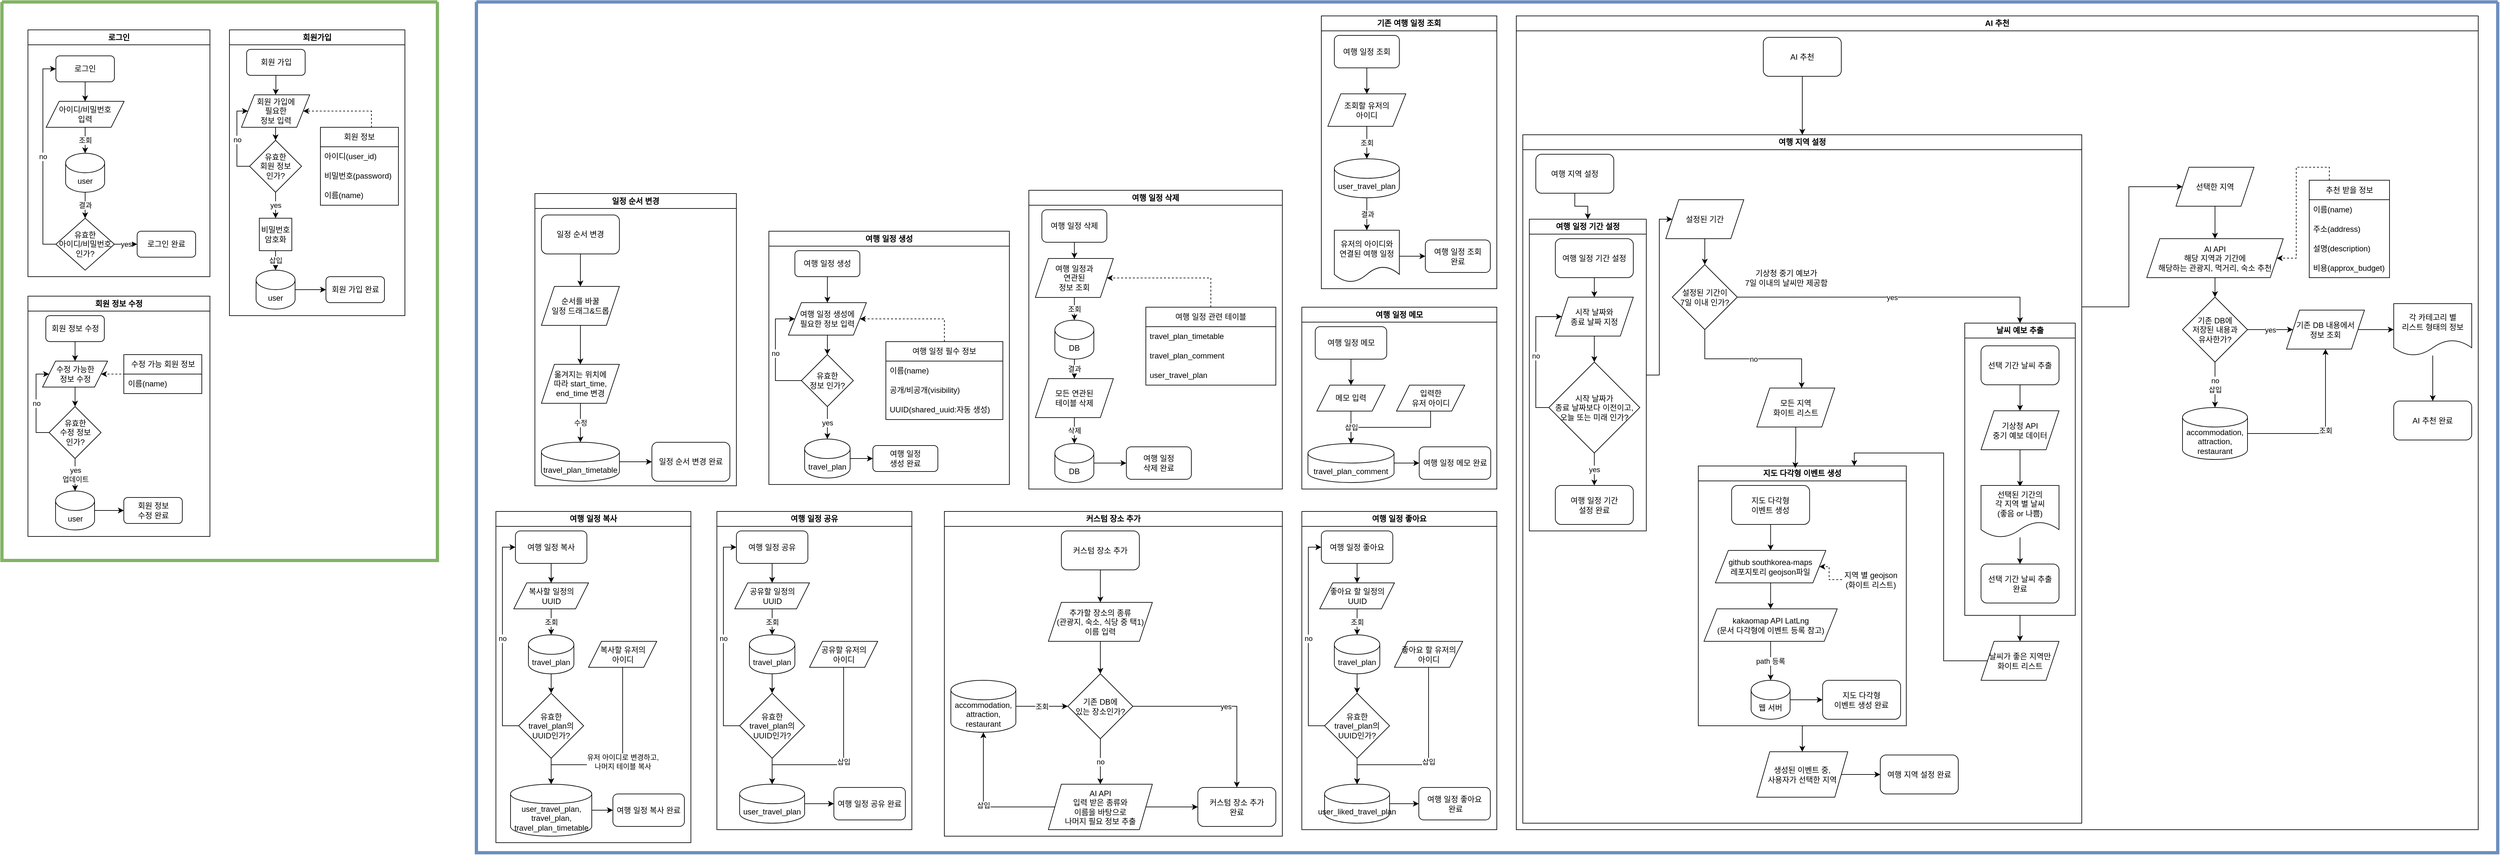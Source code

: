 <mxfile version="27.1.6">
  <diagram name="페이지-1" id="KC9K6V9RFWCrXQrwUP0L">
    <mxGraphModel dx="2852" dy="1570" grid="1" gridSize="10" guides="1" tooltips="1" connect="1" arrows="1" fold="1" page="1" pageScale="1" pageWidth="1169" pageHeight="827" math="0" shadow="0">
      <root>
        <mxCell id="0" />
        <mxCell id="1" parent="0" />
        <mxCell id="t_sRE6Aieeo9cl0NUX0E-110" value="" style="swimlane;startSize=0;fillColor=#d5e8d4;strokeColor=#82b366;strokeWidth=5;" vertex="1" parent="1">
          <mxGeometry x="20" y="30" width="670" height="860" as="geometry" />
        </mxCell>
        <mxCell id="sYbJW_MK5B5Eihj6-kha-18" value="회원가입" style="swimlane;whiteSpace=wrap;html=1;" parent="t_sRE6Aieeo9cl0NUX0E-110" vertex="1">
          <mxGeometry x="350" y="43" width="270" height="440" as="geometry">
            <mxRectangle x="340" y="30" width="80" height="30" as="alternateBounds" />
          </mxGeometry>
        </mxCell>
        <mxCell id="sYbJW_MK5B5Eihj6-kha-26" value="" style="edgeStyle=orthogonalEdgeStyle;rounded=0;orthogonalLoop=1;jettySize=auto;html=1;" parent="sYbJW_MK5B5Eihj6-kha-18" source="sYbJW_MK5B5Eihj6-kha-15" target="sYbJW_MK5B5Eihj6-kha-16" edge="1">
          <mxGeometry relative="1" as="geometry" />
        </mxCell>
        <mxCell id="sYbJW_MK5B5Eihj6-kha-15" value="회원 가입" style="rounded=1;whiteSpace=wrap;html=1;" parent="sYbJW_MK5B5Eihj6-kha-18" vertex="1">
          <mxGeometry x="26.5" y="30" width="90" height="40" as="geometry" />
        </mxCell>
        <mxCell id="sYbJW_MK5B5Eihj6-kha-38" value="" style="edgeStyle=orthogonalEdgeStyle;rounded=0;orthogonalLoop=1;jettySize=auto;html=1;" parent="sYbJW_MK5B5Eihj6-kha-18" source="sYbJW_MK5B5Eihj6-kha-16" target="sYbJW_MK5B5Eihj6-kha-27" edge="1">
          <mxGeometry relative="1" as="geometry" />
        </mxCell>
        <mxCell id="sYbJW_MK5B5Eihj6-kha-16" value="회원 가입에&lt;div&gt;필요한&lt;div&gt;정보 입력&lt;/div&gt;&lt;/div&gt;" style="shape=parallelogram;perimeter=parallelogramPerimeter;whiteSpace=wrap;html=1;fixedSize=1;" parent="sYbJW_MK5B5Eihj6-kha-18" vertex="1">
          <mxGeometry x="18.5" y="100" width="105" height="50" as="geometry" />
        </mxCell>
        <mxCell id="sYbJW_MK5B5Eihj6-kha-25" style="edgeStyle=orthogonalEdgeStyle;rounded=0;orthogonalLoop=1;jettySize=auto;html=1;exitX=0.5;exitY=0;exitDx=0;exitDy=0;entryX=1;entryY=0.5;entryDx=0;entryDy=0;dashed=1;" parent="sYbJW_MK5B5Eihj6-kha-18" source="sYbJW_MK5B5Eihj6-kha-20" target="sYbJW_MK5B5Eihj6-kha-16" edge="1">
          <mxGeometry relative="1" as="geometry">
            <Array as="points">
              <mxPoint x="218.5" y="125" />
            </Array>
          </mxGeometry>
        </mxCell>
        <mxCell id="sYbJW_MK5B5Eihj6-kha-20" value="회원 정보" style="swimlane;fontStyle=0;childLayout=stackLayout;horizontal=1;startSize=30;horizontalStack=0;resizeParent=1;resizeParentMax=0;resizeLast=0;collapsible=1;marginBottom=0;whiteSpace=wrap;html=1;" parent="sYbJW_MK5B5Eihj6-kha-18" vertex="1">
          <mxGeometry x="140" y="150" width="120" height="120" as="geometry" />
        </mxCell>
        <mxCell id="sYbJW_MK5B5Eihj6-kha-21" value="아이디(user_id)" style="text;strokeColor=none;fillColor=none;align=left;verticalAlign=middle;spacingLeft=4;spacingRight=4;overflow=hidden;points=[[0,0.5],[1,0.5]];portConstraint=eastwest;rotatable=0;whiteSpace=wrap;html=1;" parent="sYbJW_MK5B5Eihj6-kha-20" vertex="1">
          <mxGeometry y="30" width="120" height="30" as="geometry" />
        </mxCell>
        <mxCell id="sYbJW_MK5B5Eihj6-kha-22" value="비밀번호(password)" style="text;strokeColor=none;fillColor=none;align=left;verticalAlign=middle;spacingLeft=4;spacingRight=4;overflow=hidden;points=[[0,0.5],[1,0.5]];portConstraint=eastwest;rotatable=0;whiteSpace=wrap;html=1;" parent="sYbJW_MK5B5Eihj6-kha-20" vertex="1">
          <mxGeometry y="60" width="120" height="30" as="geometry" />
        </mxCell>
        <mxCell id="sYbJW_MK5B5Eihj6-kha-23" value="이름(name)" style="text;strokeColor=none;fillColor=none;align=left;verticalAlign=middle;spacingLeft=4;spacingRight=4;overflow=hidden;points=[[0,0.5],[1,0.5]];portConstraint=eastwest;rotatable=0;whiteSpace=wrap;html=1;" parent="sYbJW_MK5B5Eihj6-kha-20" vertex="1">
          <mxGeometry y="90" width="120" height="30" as="geometry" />
        </mxCell>
        <mxCell id="sYbJW_MK5B5Eihj6-kha-28" value="no" style="edgeStyle=orthogonalEdgeStyle;rounded=0;orthogonalLoop=1;jettySize=auto;html=1;exitX=0;exitY=0.5;exitDx=0;exitDy=0;entryX=0;entryY=0.5;entryDx=0;entryDy=0;" parent="sYbJW_MK5B5Eihj6-kha-18" source="sYbJW_MK5B5Eihj6-kha-27" target="sYbJW_MK5B5Eihj6-kha-16" edge="1">
          <mxGeometry relative="1" as="geometry">
            <Array as="points">
              <mxPoint x="11.5" y="210" />
              <mxPoint x="11.5" y="125" />
            </Array>
          </mxGeometry>
        </mxCell>
        <mxCell id="sYbJW_MK5B5Eihj6-kha-37" value="yes" style="edgeStyle=orthogonalEdgeStyle;rounded=0;orthogonalLoop=1;jettySize=auto;html=1;" parent="sYbJW_MK5B5Eihj6-kha-18" source="sYbJW_MK5B5Eihj6-kha-27" target="sYbJW_MK5B5Eihj6-kha-34" edge="1">
          <mxGeometry relative="1" as="geometry" />
        </mxCell>
        <mxCell id="sYbJW_MK5B5Eihj6-kha-27" value="유효한&lt;div&gt;회원 정보&lt;/div&gt;&lt;div&gt;인가?&lt;/div&gt;" style="rhombus;whiteSpace=wrap;html=1;" parent="sYbJW_MK5B5Eihj6-kha-18" vertex="1">
          <mxGeometry x="31" y="170" width="80" height="80" as="geometry" />
        </mxCell>
        <mxCell id="sYbJW_MK5B5Eihj6-kha-30" value="회원 가입 완료" style="rounded=1;whiteSpace=wrap;html=1;" parent="sYbJW_MK5B5Eihj6-kha-18" vertex="1">
          <mxGeometry x="148.5" y="380" width="90" height="40" as="geometry" />
        </mxCell>
        <mxCell id="sYbJW_MK5B5Eihj6-kha-33" style="edgeStyle=orthogonalEdgeStyle;rounded=0;orthogonalLoop=1;jettySize=auto;html=1;exitX=1;exitY=0.5;exitDx=0;exitDy=0;exitPerimeter=0;entryX=0;entryY=0.5;entryDx=0;entryDy=0;" parent="sYbJW_MK5B5Eihj6-kha-18" source="sYbJW_MK5B5Eihj6-kha-32" target="sYbJW_MK5B5Eihj6-kha-30" edge="1">
          <mxGeometry relative="1" as="geometry" />
        </mxCell>
        <mxCell id="sYbJW_MK5B5Eihj6-kha-32" value="user" style="shape=cylinder3;whiteSpace=wrap;html=1;boundedLbl=1;backgroundOutline=1;size=15;" parent="sYbJW_MK5B5Eihj6-kha-18" vertex="1">
          <mxGeometry x="41" y="370" width="60" height="60" as="geometry" />
        </mxCell>
        <mxCell id="sYbJW_MK5B5Eihj6-kha-39" value="삽입" style="edgeStyle=orthogonalEdgeStyle;rounded=0;orthogonalLoop=1;jettySize=auto;html=1;" parent="sYbJW_MK5B5Eihj6-kha-18" source="sYbJW_MK5B5Eihj6-kha-34" target="sYbJW_MK5B5Eihj6-kha-32" edge="1">
          <mxGeometry relative="1" as="geometry" />
        </mxCell>
        <mxCell id="sYbJW_MK5B5Eihj6-kha-34" value="비밀번호&lt;br&gt;암호화" style="rounded=0;whiteSpace=wrap;html=1;" parent="sYbJW_MK5B5Eihj6-kha-18" vertex="1">
          <mxGeometry x="46" y="290" width="50" height="50" as="geometry" />
        </mxCell>
        <mxCell id="sYbJW_MK5B5Eihj6-kha-19" value="로그인" style="swimlane;whiteSpace=wrap;html=1;" parent="t_sRE6Aieeo9cl0NUX0E-110" vertex="1">
          <mxGeometry x="40" y="43" width="280" height="380" as="geometry">
            <mxRectangle x="30" y="30" width="70" height="30" as="alternateBounds" />
          </mxGeometry>
        </mxCell>
        <mxCell id="sYbJW_MK5B5Eihj6-kha-5" value="" style="edgeStyle=orthogonalEdgeStyle;rounded=0;orthogonalLoop=1;jettySize=auto;html=1;" parent="sYbJW_MK5B5Eihj6-kha-19" source="sYbJW_MK5B5Eihj6-kha-1" target="sYbJW_MK5B5Eihj6-kha-4" edge="1">
          <mxGeometry relative="1" as="geometry" />
        </mxCell>
        <mxCell id="sYbJW_MK5B5Eihj6-kha-1" value="로그인" style="rounded=1;whiteSpace=wrap;html=1;" parent="sYbJW_MK5B5Eihj6-kha-19" vertex="1">
          <mxGeometry x="43" y="40" width="90" height="40" as="geometry" />
        </mxCell>
        <mxCell id="sYbJW_MK5B5Eihj6-kha-7" value="조회" style="edgeStyle=orthogonalEdgeStyle;rounded=0;orthogonalLoop=1;jettySize=auto;html=1;" parent="sYbJW_MK5B5Eihj6-kha-19" source="sYbJW_MK5B5Eihj6-kha-4" target="sYbJW_MK5B5Eihj6-kha-6" edge="1">
          <mxGeometry relative="1" as="geometry" />
        </mxCell>
        <mxCell id="sYbJW_MK5B5Eihj6-kha-4" value="아이디/비밀번호&lt;div&gt;입력&lt;/div&gt;" style="shape=parallelogram;perimeter=parallelogramPerimeter;whiteSpace=wrap;html=1;fixedSize=1;" parent="sYbJW_MK5B5Eihj6-kha-19" vertex="1">
          <mxGeometry x="28" y="110" width="120" height="40" as="geometry" />
        </mxCell>
        <mxCell id="sYbJW_MK5B5Eihj6-kha-9" value="결과" style="edgeStyle=orthogonalEdgeStyle;rounded=0;orthogonalLoop=1;jettySize=auto;html=1;" parent="sYbJW_MK5B5Eihj6-kha-19" source="sYbJW_MK5B5Eihj6-kha-6" target="sYbJW_MK5B5Eihj6-kha-8" edge="1">
          <mxGeometry relative="1" as="geometry" />
        </mxCell>
        <mxCell id="sYbJW_MK5B5Eihj6-kha-6" value="user" style="shape=cylinder3;whiteSpace=wrap;html=1;boundedLbl=1;backgroundOutline=1;size=15;" parent="sYbJW_MK5B5Eihj6-kha-19" vertex="1">
          <mxGeometry x="58" y="190" width="60" height="60" as="geometry" />
        </mxCell>
        <mxCell id="sYbJW_MK5B5Eihj6-kha-10" value="no" style="edgeStyle=orthogonalEdgeStyle;rounded=0;orthogonalLoop=1;jettySize=auto;html=1;exitX=0;exitY=0.5;exitDx=0;exitDy=0;entryX=0;entryY=0.5;entryDx=0;entryDy=0;" parent="sYbJW_MK5B5Eihj6-kha-19" source="sYbJW_MK5B5Eihj6-kha-8" target="sYbJW_MK5B5Eihj6-kha-1" edge="1">
          <mxGeometry relative="1" as="geometry" />
        </mxCell>
        <mxCell id="sYbJW_MK5B5Eihj6-kha-13" value="yes" style="edgeStyle=orthogonalEdgeStyle;rounded=0;orthogonalLoop=1;jettySize=auto;html=1;" parent="sYbJW_MK5B5Eihj6-kha-19" source="sYbJW_MK5B5Eihj6-kha-8" target="sYbJW_MK5B5Eihj6-kha-12" edge="1">
          <mxGeometry relative="1" as="geometry" />
        </mxCell>
        <mxCell id="sYbJW_MK5B5Eihj6-kha-8" value="유효한&lt;div&gt;아이디/비밀번호 인가?&lt;/div&gt;" style="rhombus;whiteSpace=wrap;html=1;" parent="sYbJW_MK5B5Eihj6-kha-19" vertex="1">
          <mxGeometry x="43" y="290" width="90" height="80" as="geometry" />
        </mxCell>
        <mxCell id="sYbJW_MK5B5Eihj6-kha-12" value="로그인 완료" style="rounded=1;whiteSpace=wrap;html=1;" parent="sYbJW_MK5B5Eihj6-kha-19" vertex="1">
          <mxGeometry x="168" y="310" width="90" height="40" as="geometry" />
        </mxCell>
        <mxCell id="sYbJW_MK5B5Eihj6-kha-57" value="회원 정보 수정" style="swimlane;whiteSpace=wrap;html=1;" parent="t_sRE6Aieeo9cl0NUX0E-110" vertex="1">
          <mxGeometry x="40" y="453" width="280" height="370" as="geometry">
            <mxRectangle x="640" y="30" width="110" height="30" as="alternateBounds" />
          </mxGeometry>
        </mxCell>
        <mxCell id="sYbJW_MK5B5Eihj6-kha-43" value="" style="edgeStyle=orthogonalEdgeStyle;rounded=0;orthogonalLoop=1;jettySize=auto;html=1;" parent="sYbJW_MK5B5Eihj6-kha-57" source="sYbJW_MK5B5Eihj6-kha-41" target="sYbJW_MK5B5Eihj6-kha-42" edge="1">
          <mxGeometry relative="1" as="geometry" />
        </mxCell>
        <mxCell id="sYbJW_MK5B5Eihj6-kha-41" value="회원 정보 수정" style="rounded=1;whiteSpace=wrap;html=1;" parent="sYbJW_MK5B5Eihj6-kha-57" vertex="1">
          <mxGeometry x="27.5" y="30" width="90" height="40" as="geometry" />
        </mxCell>
        <mxCell id="sYbJW_MK5B5Eihj6-kha-50" value="" style="edgeStyle=orthogonalEdgeStyle;rounded=0;orthogonalLoop=1;jettySize=auto;html=1;" parent="sYbJW_MK5B5Eihj6-kha-57" source="sYbJW_MK5B5Eihj6-kha-42" target="sYbJW_MK5B5Eihj6-kha-49" edge="1">
          <mxGeometry relative="1" as="geometry" />
        </mxCell>
        <mxCell id="sYbJW_MK5B5Eihj6-kha-42" value="수정 가능한&lt;div&gt;정보 수정&lt;/div&gt;" style="shape=parallelogram;perimeter=parallelogramPerimeter;whiteSpace=wrap;html=1;fixedSize=1;" parent="sYbJW_MK5B5Eihj6-kha-57" vertex="1">
          <mxGeometry x="22.5" y="100" width="100" height="40" as="geometry" />
        </mxCell>
        <mxCell id="sYbJW_MK5B5Eihj6-kha-48" style="edgeStyle=orthogonalEdgeStyle;rounded=0;orthogonalLoop=1;jettySize=auto;html=1;exitX=0.5;exitY=0;exitDx=0;exitDy=0;entryX=1;entryY=0.5;entryDx=0;entryDy=0;dashed=1;" parent="sYbJW_MK5B5Eihj6-kha-57" source="sYbJW_MK5B5Eihj6-kha-44" target="sYbJW_MK5B5Eihj6-kha-42" edge="1">
          <mxGeometry relative="1" as="geometry">
            <Array as="points">
              <mxPoint x="217.5" y="120" />
            </Array>
          </mxGeometry>
        </mxCell>
        <mxCell id="sYbJW_MK5B5Eihj6-kha-44" value="수정 가능 회원 정보" style="swimlane;fontStyle=0;childLayout=stackLayout;horizontal=1;startSize=30;horizontalStack=0;resizeParent=1;resizeParentMax=0;resizeLast=0;collapsible=1;marginBottom=0;whiteSpace=wrap;html=1;" parent="sYbJW_MK5B5Eihj6-kha-57" vertex="1">
          <mxGeometry x="147.5" y="90" width="120" height="60" as="geometry" />
        </mxCell>
        <mxCell id="sYbJW_MK5B5Eihj6-kha-47" value="이름(name)" style="text;strokeColor=none;fillColor=none;align=left;verticalAlign=middle;spacingLeft=4;spacingRight=4;overflow=hidden;points=[[0,0.5],[1,0.5]];portConstraint=eastwest;rotatable=0;whiteSpace=wrap;html=1;" parent="sYbJW_MK5B5Eihj6-kha-44" vertex="1">
          <mxGeometry y="30" width="120" height="30" as="geometry" />
        </mxCell>
        <mxCell id="sYbJW_MK5B5Eihj6-kha-51" value="no" style="edgeStyle=orthogonalEdgeStyle;rounded=0;orthogonalLoop=1;jettySize=auto;html=1;exitX=0;exitY=0.5;exitDx=0;exitDy=0;entryX=0;entryY=0.5;entryDx=0;entryDy=0;" parent="sYbJW_MK5B5Eihj6-kha-57" source="sYbJW_MK5B5Eihj6-kha-49" target="sYbJW_MK5B5Eihj6-kha-42" edge="1">
          <mxGeometry relative="1" as="geometry">
            <Array as="points">
              <mxPoint x="12.5" y="210" />
              <mxPoint x="12.5" y="120" />
            </Array>
          </mxGeometry>
        </mxCell>
        <mxCell id="sYbJW_MK5B5Eihj6-kha-54" value="yes&lt;div&gt;업데이트&lt;/div&gt;" style="edgeStyle=orthogonalEdgeStyle;rounded=0;orthogonalLoop=1;jettySize=auto;html=1;" parent="sYbJW_MK5B5Eihj6-kha-57" source="sYbJW_MK5B5Eihj6-kha-49" target="sYbJW_MK5B5Eihj6-kha-53" edge="1">
          <mxGeometry relative="1" as="geometry" />
        </mxCell>
        <mxCell id="sYbJW_MK5B5Eihj6-kha-49" value="유효한&lt;div&gt;수정 정보&lt;/div&gt;&lt;div&gt;인가?&lt;/div&gt;" style="rhombus;whiteSpace=wrap;html=1;" parent="sYbJW_MK5B5Eihj6-kha-57" vertex="1">
          <mxGeometry x="32.5" y="170" width="80" height="80" as="geometry" />
        </mxCell>
        <mxCell id="sYbJW_MK5B5Eihj6-kha-56" value="" style="edgeStyle=orthogonalEdgeStyle;rounded=0;orthogonalLoop=1;jettySize=auto;html=1;" parent="sYbJW_MK5B5Eihj6-kha-57" source="sYbJW_MK5B5Eihj6-kha-53" target="sYbJW_MK5B5Eihj6-kha-55" edge="1">
          <mxGeometry relative="1" as="geometry" />
        </mxCell>
        <mxCell id="sYbJW_MK5B5Eihj6-kha-53" value="user" style="shape=cylinder3;whiteSpace=wrap;html=1;boundedLbl=1;backgroundOutline=1;size=15;" parent="sYbJW_MK5B5Eihj6-kha-57" vertex="1">
          <mxGeometry x="42.5" y="300" width="60" height="60" as="geometry" />
        </mxCell>
        <mxCell id="sYbJW_MK5B5Eihj6-kha-55" value="회원 정보&lt;div&gt;수정 완료&lt;/div&gt;" style="rounded=1;whiteSpace=wrap;html=1;" parent="sYbJW_MK5B5Eihj6-kha-57" vertex="1">
          <mxGeometry x="147.5" y="310" width="90" height="40" as="geometry" />
        </mxCell>
        <mxCell id="t_sRE6Aieeo9cl0NUX0E-111" value="" style="swimlane;startSize=0;fillColor=#dae8fc;strokeColor=#6c8ebf;strokeWidth=5;" vertex="1" parent="1">
          <mxGeometry x="750" y="30" width="3110" height="1310" as="geometry" />
        </mxCell>
        <mxCell id="sYbJW_MK5B5Eihj6-kha-74" value="여행 일정 생성" style="swimlane;whiteSpace=wrap;html=1;" parent="t_sRE6Aieeo9cl0NUX0E-111" vertex="1">
          <mxGeometry x="450" y="353" width="370" height="390" as="geometry" />
        </mxCell>
        <mxCell id="sYbJW_MK5B5Eihj6-kha-65" value="" style="edgeStyle=orthogonalEdgeStyle;rounded=0;orthogonalLoop=1;jettySize=auto;html=1;" parent="sYbJW_MK5B5Eihj6-kha-74" source="sYbJW_MK5B5Eihj6-kha-58" target="sYbJW_MK5B5Eihj6-kha-59" edge="1">
          <mxGeometry relative="1" as="geometry" />
        </mxCell>
        <mxCell id="sYbJW_MK5B5Eihj6-kha-58" value="여행 일정 생성" style="rounded=1;whiteSpace=wrap;html=1;" parent="sYbJW_MK5B5Eihj6-kha-74" vertex="1">
          <mxGeometry x="40" y="30" width="100" height="40" as="geometry" />
        </mxCell>
        <mxCell id="sYbJW_MK5B5Eihj6-kha-68" value="" style="edgeStyle=orthogonalEdgeStyle;rounded=0;orthogonalLoop=1;jettySize=auto;html=1;" parent="sYbJW_MK5B5Eihj6-kha-74" source="sYbJW_MK5B5Eihj6-kha-59" target="sYbJW_MK5B5Eihj6-kha-67" edge="1">
          <mxGeometry relative="1" as="geometry" />
        </mxCell>
        <mxCell id="sYbJW_MK5B5Eihj6-kha-59" value="여행 일정 생성에&lt;div&gt;필요한 정보 입력&lt;/div&gt;" style="shape=parallelogram;perimeter=parallelogramPerimeter;whiteSpace=wrap;html=1;fixedSize=1;" parent="sYbJW_MK5B5Eihj6-kha-74" vertex="1">
          <mxGeometry x="30" y="110" width="120" height="50" as="geometry" />
        </mxCell>
        <mxCell id="sYbJW_MK5B5Eihj6-kha-64" style="edgeStyle=orthogonalEdgeStyle;rounded=0;orthogonalLoop=1;jettySize=auto;html=1;exitX=0.5;exitY=0;exitDx=0;exitDy=0;entryX=1;entryY=0.5;entryDx=0;entryDy=0;dashed=1;" parent="sYbJW_MK5B5Eihj6-kha-74" source="sYbJW_MK5B5Eihj6-kha-60" target="sYbJW_MK5B5Eihj6-kha-59" edge="1">
          <mxGeometry relative="1" as="geometry">
            <Array as="points">
              <mxPoint x="270" y="135" />
            </Array>
          </mxGeometry>
        </mxCell>
        <mxCell id="sYbJW_MK5B5Eihj6-kha-60" value="여행 일정 필수 정보" style="swimlane;fontStyle=0;childLayout=stackLayout;horizontal=1;startSize=30;horizontalStack=0;resizeParent=1;resizeParentMax=0;resizeLast=0;collapsible=1;marginBottom=0;whiteSpace=wrap;html=1;" parent="sYbJW_MK5B5Eihj6-kha-74" vertex="1">
          <mxGeometry x="180" y="170" width="180" height="120" as="geometry" />
        </mxCell>
        <mxCell id="sYbJW_MK5B5Eihj6-kha-61" value="이름(name)" style="text;strokeColor=none;fillColor=none;align=left;verticalAlign=middle;spacingLeft=4;spacingRight=4;overflow=hidden;points=[[0,0.5],[1,0.5]];portConstraint=eastwest;rotatable=0;whiteSpace=wrap;html=1;" parent="sYbJW_MK5B5Eihj6-kha-60" vertex="1">
          <mxGeometry y="30" width="180" height="30" as="geometry" />
        </mxCell>
        <mxCell id="sYbJW_MK5B5Eihj6-kha-62" value="공개/비공개(visibility)" style="text;strokeColor=none;fillColor=none;align=left;verticalAlign=middle;spacingLeft=4;spacingRight=4;overflow=hidden;points=[[0,0.5],[1,0.5]];portConstraint=eastwest;rotatable=0;whiteSpace=wrap;html=1;" parent="sYbJW_MK5B5Eihj6-kha-60" vertex="1">
          <mxGeometry y="60" width="180" height="30" as="geometry" />
        </mxCell>
        <mxCell id="sYbJW_MK5B5Eihj6-kha-63" value="UUID(shared_uuid:자동 생성)" style="text;strokeColor=none;fillColor=none;align=left;verticalAlign=middle;spacingLeft=4;spacingRight=4;overflow=hidden;points=[[0,0.5],[1,0.5]];portConstraint=eastwest;rotatable=0;whiteSpace=wrap;html=1;" parent="sYbJW_MK5B5Eihj6-kha-60" vertex="1">
          <mxGeometry y="90" width="180" height="30" as="geometry" />
        </mxCell>
        <mxCell id="sYbJW_MK5B5Eihj6-kha-69" value="no" style="edgeStyle=orthogonalEdgeStyle;rounded=0;orthogonalLoop=1;jettySize=auto;html=1;exitX=0;exitY=0.5;exitDx=0;exitDy=0;entryX=0;entryY=0.5;entryDx=0;entryDy=0;" parent="sYbJW_MK5B5Eihj6-kha-74" source="sYbJW_MK5B5Eihj6-kha-67" target="sYbJW_MK5B5Eihj6-kha-59" edge="1">
          <mxGeometry relative="1" as="geometry">
            <Array as="points">
              <mxPoint x="10" y="230" />
              <mxPoint x="10" y="135" />
            </Array>
          </mxGeometry>
        </mxCell>
        <mxCell id="sYbJW_MK5B5Eihj6-kha-71" value="yes" style="edgeStyle=orthogonalEdgeStyle;rounded=0;orthogonalLoop=1;jettySize=auto;html=1;" parent="sYbJW_MK5B5Eihj6-kha-74" source="sYbJW_MK5B5Eihj6-kha-67" target="sYbJW_MK5B5Eihj6-kha-70" edge="1">
          <mxGeometry relative="1" as="geometry" />
        </mxCell>
        <mxCell id="sYbJW_MK5B5Eihj6-kha-67" value="유효한&lt;div&gt;정보 인가?&lt;/div&gt;" style="rhombus;whiteSpace=wrap;html=1;" parent="sYbJW_MK5B5Eihj6-kha-74" vertex="1">
          <mxGeometry x="50" y="190" width="80" height="80" as="geometry" />
        </mxCell>
        <mxCell id="sYbJW_MK5B5Eihj6-kha-73" value="" style="edgeStyle=orthogonalEdgeStyle;rounded=0;orthogonalLoop=1;jettySize=auto;html=1;" parent="sYbJW_MK5B5Eihj6-kha-74" source="sYbJW_MK5B5Eihj6-kha-70" target="sYbJW_MK5B5Eihj6-kha-72" edge="1">
          <mxGeometry relative="1" as="geometry" />
        </mxCell>
        <mxCell id="sYbJW_MK5B5Eihj6-kha-70" value="travel_plan" style="shape=cylinder3;whiteSpace=wrap;html=1;boundedLbl=1;backgroundOutline=1;size=15;" parent="sYbJW_MK5B5Eihj6-kha-74" vertex="1">
          <mxGeometry x="55" y="320" width="70" height="60" as="geometry" />
        </mxCell>
        <mxCell id="sYbJW_MK5B5Eihj6-kha-72" value="여행 일정&lt;div&gt;생성 완료&lt;/div&gt;" style="rounded=1;whiteSpace=wrap;html=1;" parent="sYbJW_MK5B5Eihj6-kha-74" vertex="1">
          <mxGeometry x="160" y="330" width="100" height="40" as="geometry" />
        </mxCell>
        <mxCell id="sYbJW_MK5B5Eihj6-kha-95" value="여행 일정 삭제" style="swimlane;whiteSpace=wrap;html=1;" parent="t_sRE6Aieeo9cl0NUX0E-111" vertex="1">
          <mxGeometry x="850" y="290" width="390" height="460" as="geometry" />
        </mxCell>
        <mxCell id="sYbJW_MK5B5Eihj6-kha-78" value="" style="edgeStyle=orthogonalEdgeStyle;rounded=0;orthogonalLoop=1;jettySize=auto;html=1;" parent="sYbJW_MK5B5Eihj6-kha-95" source="sYbJW_MK5B5Eihj6-kha-75" target="sYbJW_MK5B5Eihj6-kha-76" edge="1">
          <mxGeometry relative="1" as="geometry" />
        </mxCell>
        <mxCell id="sYbJW_MK5B5Eihj6-kha-75" value="여행 일정 삭제" style="rounded=1;whiteSpace=wrap;html=1;" parent="sYbJW_MK5B5Eihj6-kha-95" vertex="1">
          <mxGeometry x="20" y="30" width="100" height="50" as="geometry" />
        </mxCell>
        <mxCell id="sYbJW_MK5B5Eihj6-kha-79" value="조회" style="edgeStyle=orthogonalEdgeStyle;rounded=0;orthogonalLoop=1;jettySize=auto;html=1;" parent="sYbJW_MK5B5Eihj6-kha-95" source="sYbJW_MK5B5Eihj6-kha-76" target="sYbJW_MK5B5Eihj6-kha-77" edge="1">
          <mxGeometry relative="1" as="geometry" />
        </mxCell>
        <mxCell id="sYbJW_MK5B5Eihj6-kha-76" value="여행 일정과&lt;div&gt;연관된&lt;/div&gt;&lt;div&gt;정보 조회&lt;/div&gt;" style="shape=parallelogram;perimeter=parallelogramPerimeter;whiteSpace=wrap;html=1;fixedSize=1;" parent="sYbJW_MK5B5Eihj6-kha-95" vertex="1">
          <mxGeometry x="10" y="105" width="120" height="60" as="geometry" />
        </mxCell>
        <mxCell id="sYbJW_MK5B5Eihj6-kha-83" value="결과" style="edgeStyle=orthogonalEdgeStyle;rounded=0;orthogonalLoop=1;jettySize=auto;html=1;" parent="sYbJW_MK5B5Eihj6-kha-95" source="sYbJW_MK5B5Eihj6-kha-77" target="sYbJW_MK5B5Eihj6-kha-80" edge="1">
          <mxGeometry relative="1" as="geometry" />
        </mxCell>
        <mxCell id="sYbJW_MK5B5Eihj6-kha-77" value="DB" style="shape=cylinder3;whiteSpace=wrap;html=1;boundedLbl=1;backgroundOutline=1;size=15;" parent="sYbJW_MK5B5Eihj6-kha-95" vertex="1">
          <mxGeometry x="40" y="200" width="60" height="60" as="geometry" />
        </mxCell>
        <mxCell id="sYbJW_MK5B5Eihj6-kha-84" value="삭제" style="edgeStyle=orthogonalEdgeStyle;rounded=0;orthogonalLoop=1;jettySize=auto;html=1;" parent="sYbJW_MK5B5Eihj6-kha-95" source="sYbJW_MK5B5Eihj6-kha-80" target="sYbJW_MK5B5Eihj6-kha-82" edge="1">
          <mxGeometry relative="1" as="geometry" />
        </mxCell>
        <mxCell id="sYbJW_MK5B5Eihj6-kha-80" value="모든 연관된&lt;div&gt;테이블 삭제&lt;/div&gt;" style="shape=parallelogram;perimeter=parallelogramPerimeter;whiteSpace=wrap;html=1;fixedSize=1;" parent="sYbJW_MK5B5Eihj6-kha-95" vertex="1">
          <mxGeometry x="10" y="290" width="120" height="60" as="geometry" />
        </mxCell>
        <mxCell id="sYbJW_MK5B5Eihj6-kha-87" value="" style="edgeStyle=orthogonalEdgeStyle;rounded=0;orthogonalLoop=1;jettySize=auto;html=1;" parent="sYbJW_MK5B5Eihj6-kha-95" source="sYbJW_MK5B5Eihj6-kha-82" target="sYbJW_MK5B5Eihj6-kha-86" edge="1">
          <mxGeometry relative="1" as="geometry" />
        </mxCell>
        <mxCell id="sYbJW_MK5B5Eihj6-kha-82" value="DB" style="shape=cylinder3;whiteSpace=wrap;html=1;boundedLbl=1;backgroundOutline=1;size=15;" parent="sYbJW_MK5B5Eihj6-kha-95" vertex="1">
          <mxGeometry x="40" y="390" width="60" height="60" as="geometry" />
        </mxCell>
        <mxCell id="sYbJW_MK5B5Eihj6-kha-86" value="여행 일정&lt;div&gt;삭제 완료&lt;/div&gt;" style="rounded=1;whiteSpace=wrap;html=1;" parent="sYbJW_MK5B5Eihj6-kha-95" vertex="1">
          <mxGeometry x="150" y="395" width="100" height="50" as="geometry" />
        </mxCell>
        <mxCell id="sYbJW_MK5B5Eihj6-kha-94" style="edgeStyle=orthogonalEdgeStyle;rounded=0;orthogonalLoop=1;jettySize=auto;html=1;exitX=0.5;exitY=0;exitDx=0;exitDy=0;entryX=1;entryY=0.5;entryDx=0;entryDy=0;dashed=1;" parent="sYbJW_MK5B5Eihj6-kha-95" source="sYbJW_MK5B5Eihj6-kha-88" target="sYbJW_MK5B5Eihj6-kha-76" edge="1">
          <mxGeometry relative="1" as="geometry">
            <Array as="points">
              <mxPoint x="280" y="135" />
            </Array>
          </mxGeometry>
        </mxCell>
        <mxCell id="sYbJW_MK5B5Eihj6-kha-88" value="여행 일정 관련 테이블" style="swimlane;fontStyle=0;childLayout=stackLayout;horizontal=1;startSize=30;horizontalStack=0;resizeParent=1;resizeParentMax=0;resizeLast=0;collapsible=1;marginBottom=0;whiteSpace=wrap;html=1;" parent="sYbJW_MK5B5Eihj6-kha-95" vertex="1">
          <mxGeometry x="180" y="180" width="200" height="120" as="geometry" />
        </mxCell>
        <mxCell id="t_sRE6Aieeo9cl0NUX0E-85" value="travel_plan_timetable" style="text;strokeColor=none;fillColor=none;align=left;verticalAlign=middle;spacingLeft=4;spacingRight=4;overflow=hidden;points=[[0,0.5],[1,0.5]];portConstraint=eastwest;rotatable=0;whiteSpace=wrap;html=1;" vertex="1" parent="sYbJW_MK5B5Eihj6-kha-88">
          <mxGeometry y="30" width="200" height="30" as="geometry" />
        </mxCell>
        <mxCell id="sYbJW_MK5B5Eihj6-kha-93" value="travel_plan_comment" style="text;strokeColor=none;fillColor=none;align=left;verticalAlign=middle;spacingLeft=4;spacingRight=4;overflow=hidden;points=[[0,0.5],[1,0.5]];portConstraint=eastwest;rotatable=0;whiteSpace=wrap;html=1;" parent="sYbJW_MK5B5Eihj6-kha-88" vertex="1">
          <mxGeometry y="60" width="200" height="30" as="geometry" />
        </mxCell>
        <mxCell id="sYbJW_MK5B5Eihj6-kha-92" value="user_travel_plan" style="text;strokeColor=none;fillColor=none;align=left;verticalAlign=middle;spacingLeft=4;spacingRight=4;overflow=hidden;points=[[0,0.5],[1,0.5]];portConstraint=eastwest;rotatable=0;whiteSpace=wrap;html=1;" parent="sYbJW_MK5B5Eihj6-kha-88" vertex="1">
          <mxGeometry y="90" width="200" height="30" as="geometry" />
        </mxCell>
        <mxCell id="sYbJW_MK5B5Eihj6-kha-117" value="여행 일정 공유" style="swimlane;whiteSpace=wrap;html=1;" parent="t_sRE6Aieeo9cl0NUX0E-111" vertex="1">
          <mxGeometry x="370" y="784.5" width="300" height="490" as="geometry" />
        </mxCell>
        <mxCell id="sYbJW_MK5B5Eihj6-kha-99" value="" style="edgeStyle=orthogonalEdgeStyle;rounded=0;orthogonalLoop=1;jettySize=auto;html=1;" parent="sYbJW_MK5B5Eihj6-kha-117" source="sYbJW_MK5B5Eihj6-kha-97" target="sYbJW_MK5B5Eihj6-kha-98" edge="1">
          <mxGeometry relative="1" as="geometry" />
        </mxCell>
        <mxCell id="sYbJW_MK5B5Eihj6-kha-97" value="여행 일정 공유" style="rounded=1;whiteSpace=wrap;html=1;" parent="sYbJW_MK5B5Eihj6-kha-117" vertex="1">
          <mxGeometry x="30" y="30" width="110" height="50" as="geometry" />
        </mxCell>
        <mxCell id="sYbJW_MK5B5Eihj6-kha-101" value="조회" style="edgeStyle=orthogonalEdgeStyle;rounded=0;orthogonalLoop=1;jettySize=auto;html=1;" parent="sYbJW_MK5B5Eihj6-kha-117" source="sYbJW_MK5B5Eihj6-kha-98" target="sYbJW_MK5B5Eihj6-kha-100" edge="1">
          <mxGeometry relative="1" as="geometry" />
        </mxCell>
        <mxCell id="sYbJW_MK5B5Eihj6-kha-98" value="공유할 일정의&lt;br&gt;UUID" style="shape=parallelogram;perimeter=parallelogramPerimeter;whiteSpace=wrap;html=1;fixedSize=1;" parent="sYbJW_MK5B5Eihj6-kha-117" vertex="1">
          <mxGeometry x="27.5" y="110" width="115" height="40" as="geometry" />
        </mxCell>
        <mxCell id="sYbJW_MK5B5Eihj6-kha-109" value="" style="edgeStyle=orthogonalEdgeStyle;rounded=0;orthogonalLoop=1;jettySize=auto;html=1;" parent="sYbJW_MK5B5Eihj6-kha-117" source="sYbJW_MK5B5Eihj6-kha-100" target="sYbJW_MK5B5Eihj6-kha-108" edge="1">
          <mxGeometry relative="1" as="geometry" />
        </mxCell>
        <mxCell id="sYbJW_MK5B5Eihj6-kha-100" value="travel_plan" style="shape=cylinder3;whiteSpace=wrap;html=1;boundedLbl=1;backgroundOutline=1;size=15;" parent="sYbJW_MK5B5Eihj6-kha-117" vertex="1">
          <mxGeometry x="50" y="190" width="70" height="60" as="geometry" />
        </mxCell>
        <mxCell id="sYbJW_MK5B5Eihj6-kha-102" value="공유할 유저의&lt;div&gt;아이디&lt;/div&gt;" style="shape=parallelogram;perimeter=parallelogramPerimeter;whiteSpace=wrap;html=1;fixedSize=1;" parent="sYbJW_MK5B5Eihj6-kha-117" vertex="1">
          <mxGeometry x="142.5" y="200" width="105" height="40" as="geometry" />
        </mxCell>
        <mxCell id="sYbJW_MK5B5Eihj6-kha-116" value="" style="edgeStyle=orthogonalEdgeStyle;rounded=0;orthogonalLoop=1;jettySize=auto;html=1;" parent="sYbJW_MK5B5Eihj6-kha-117" source="sYbJW_MK5B5Eihj6-kha-105" target="sYbJW_MK5B5Eihj6-kha-115" edge="1">
          <mxGeometry relative="1" as="geometry" />
        </mxCell>
        <mxCell id="sYbJW_MK5B5Eihj6-kha-105" value="user_travel_plan" style="shape=cylinder3;whiteSpace=wrap;html=1;boundedLbl=1;backgroundOutline=1;size=15;" parent="sYbJW_MK5B5Eihj6-kha-117" vertex="1">
          <mxGeometry x="35" y="420" width="100" height="60" as="geometry" />
        </mxCell>
        <mxCell id="sYbJW_MK5B5Eihj6-kha-110" value="no" style="edgeStyle=orthogonalEdgeStyle;rounded=0;orthogonalLoop=1;jettySize=auto;html=1;exitX=0;exitY=0.5;exitDx=0;exitDy=0;entryX=0;entryY=0.5;entryDx=0;entryDy=0;" parent="sYbJW_MK5B5Eihj6-kha-117" source="sYbJW_MK5B5Eihj6-kha-108" target="sYbJW_MK5B5Eihj6-kha-97" edge="1">
          <mxGeometry relative="1" as="geometry" />
        </mxCell>
        <mxCell id="sYbJW_MK5B5Eihj6-kha-114" value="" style="edgeStyle=orthogonalEdgeStyle;rounded=0;orthogonalLoop=1;jettySize=auto;html=1;" parent="sYbJW_MK5B5Eihj6-kha-117" source="sYbJW_MK5B5Eihj6-kha-108" target="sYbJW_MK5B5Eihj6-kha-105" edge="1">
          <mxGeometry relative="1" as="geometry" />
        </mxCell>
        <mxCell id="sYbJW_MK5B5Eihj6-kha-108" value="유효한&lt;div&gt;travel_plan의&lt;/div&gt;&lt;div&gt;UUID인가?&lt;/div&gt;" style="rhombus;whiteSpace=wrap;html=1;" parent="sYbJW_MK5B5Eihj6-kha-117" vertex="1">
          <mxGeometry x="35" y="280" width="100" height="100" as="geometry" />
        </mxCell>
        <mxCell id="sYbJW_MK5B5Eihj6-kha-113" value="삽입" style="edgeStyle=orthogonalEdgeStyle;rounded=0;orthogonalLoop=1;jettySize=auto;html=1;exitX=0.5;exitY=1;exitDx=0;exitDy=0;entryX=0.5;entryY=0;entryDx=0;entryDy=0;entryPerimeter=0;" parent="sYbJW_MK5B5Eihj6-kha-117" source="sYbJW_MK5B5Eihj6-kha-102" target="sYbJW_MK5B5Eihj6-kha-105" edge="1">
          <mxGeometry relative="1" as="geometry">
            <Array as="points">
              <mxPoint x="195" y="390" />
              <mxPoint x="85" y="390" />
            </Array>
          </mxGeometry>
        </mxCell>
        <mxCell id="sYbJW_MK5B5Eihj6-kha-115" value="여행 일정 공유 완료" style="rounded=1;whiteSpace=wrap;html=1;" parent="sYbJW_MK5B5Eihj6-kha-117" vertex="1">
          <mxGeometry x="180" y="425" width="110" height="50" as="geometry" />
        </mxCell>
        <mxCell id="sYbJW_MK5B5Eihj6-kha-128" value="기존 여행 일정 조회" style="swimlane;whiteSpace=wrap;html=1;" parent="t_sRE6Aieeo9cl0NUX0E-111" vertex="1">
          <mxGeometry x="1300" y="21.5" width="270" height="420" as="geometry" />
        </mxCell>
        <mxCell id="sYbJW_MK5B5Eihj6-kha-122" value="" style="edgeStyle=orthogonalEdgeStyle;rounded=0;orthogonalLoop=1;jettySize=auto;html=1;" parent="sYbJW_MK5B5Eihj6-kha-128" source="sYbJW_MK5B5Eihj6-kha-118" target="sYbJW_MK5B5Eihj6-kha-119" edge="1">
          <mxGeometry relative="1" as="geometry" />
        </mxCell>
        <mxCell id="sYbJW_MK5B5Eihj6-kha-118" value="여행 일정 조회" style="rounded=1;whiteSpace=wrap;html=1;" parent="sYbJW_MK5B5Eihj6-kha-128" vertex="1">
          <mxGeometry x="20" y="30" width="100" height="50" as="geometry" />
        </mxCell>
        <mxCell id="sYbJW_MK5B5Eihj6-kha-121" value="조회" style="edgeStyle=orthogonalEdgeStyle;rounded=0;orthogonalLoop=1;jettySize=auto;html=1;" parent="sYbJW_MK5B5Eihj6-kha-128" source="sYbJW_MK5B5Eihj6-kha-119" target="sYbJW_MK5B5Eihj6-kha-120" edge="1">
          <mxGeometry relative="1" as="geometry" />
        </mxCell>
        <mxCell id="sYbJW_MK5B5Eihj6-kha-119" value="조회할 유저의&lt;div&gt;아이디&lt;/div&gt;" style="shape=parallelogram;perimeter=parallelogramPerimeter;whiteSpace=wrap;html=1;fixedSize=1;" parent="sYbJW_MK5B5Eihj6-kha-128" vertex="1">
          <mxGeometry x="10" y="120" width="120" height="50" as="geometry" />
        </mxCell>
        <mxCell id="sYbJW_MK5B5Eihj6-kha-124" value="결과" style="edgeStyle=orthogonalEdgeStyle;rounded=0;orthogonalLoop=1;jettySize=auto;html=1;" parent="sYbJW_MK5B5Eihj6-kha-128" source="sYbJW_MK5B5Eihj6-kha-120" edge="1">
          <mxGeometry relative="1" as="geometry">
            <mxPoint x="70" y="330" as="targetPoint" />
          </mxGeometry>
        </mxCell>
        <mxCell id="sYbJW_MK5B5Eihj6-kha-120" value="user_travel_plan" style="shape=cylinder3;whiteSpace=wrap;html=1;boundedLbl=1;backgroundOutline=1;size=15;" parent="sYbJW_MK5B5Eihj6-kha-128" vertex="1">
          <mxGeometry x="20" y="220" width="100" height="60" as="geometry" />
        </mxCell>
        <mxCell id="sYbJW_MK5B5Eihj6-kha-127" value="" style="edgeStyle=orthogonalEdgeStyle;rounded=0;orthogonalLoop=1;jettySize=auto;html=1;" parent="sYbJW_MK5B5Eihj6-kha-128" source="sYbJW_MK5B5Eihj6-kha-125" target="sYbJW_MK5B5Eihj6-kha-126" edge="1">
          <mxGeometry relative="1" as="geometry" />
        </mxCell>
        <mxCell id="sYbJW_MK5B5Eihj6-kha-125" value="&lt;span style=&quot;color: rgb(0, 0, 0); font-family: Helvetica; font-size: 12px; font-style: normal; font-variant-ligatures: normal; font-variant-caps: normal; font-weight: 400; letter-spacing: normal; orphans: 2; text-align: center; text-indent: 0px; text-transform: none; widows: 2; word-spacing: 0px; -webkit-text-stroke-width: 0px; white-space: normal; text-decoration-thickness: initial; text-decoration-style: initial; text-decoration-color: initial; float: none; display: inline !important;&quot;&gt;유저의&lt;/span&gt;&lt;span style=&quot;color: rgb(0, 0, 0); font-family: Helvetica; font-size: 12px; font-style: normal; font-variant-ligatures: normal; font-variant-caps: normal; font-weight: 400; letter-spacing: normal; orphans: 2; text-align: center; text-indent: 0px; text-transform: none; widows: 2; word-spacing: 0px; -webkit-text-stroke-width: 0px; white-space: normal; text-decoration-thickness: initial; text-decoration-style: initial; text-decoration-color: initial; float: none; display: inline !important;&quot;&gt; 아이디와&lt;/span&gt;&lt;div style=&quot;forced-color-adjust: none; color: rgb(0, 0, 0); font-family: Helvetica; font-size: 12px; font-style: normal; font-variant-ligatures: normal; font-variant-caps: normal; font-weight: 400; letter-spacing: normal; orphans: 2; text-align: center; text-indent: 0px; text-transform: none; widows: 2; word-spacing: 0px; -webkit-text-stroke-width: 0px; white-space: normal; text-decoration-thickness: initial; text-decoration-style: initial; text-decoration-color: initial;&quot;&gt;&lt;span&gt;연결된 여&lt;/span&gt;&lt;span&gt;행 일정&lt;/span&gt;&lt;/div&gt;" style="shape=document;whiteSpace=wrap;html=1;boundedLbl=1;" parent="sYbJW_MK5B5Eihj6-kha-128" vertex="1">
          <mxGeometry x="20" y="330" width="100" height="80" as="geometry" />
        </mxCell>
        <mxCell id="sYbJW_MK5B5Eihj6-kha-126" value="여행 일정 조회&lt;div&gt;완료&lt;/div&gt;" style="rounded=1;whiteSpace=wrap;html=1;" parent="sYbJW_MK5B5Eihj6-kha-128" vertex="1">
          <mxGeometry x="160" y="345" width="100" height="50" as="geometry" />
        </mxCell>
        <mxCell id="sYbJW_MK5B5Eihj6-kha-138" value="여행 일정 메모" style="swimlane;whiteSpace=wrap;html=1;" parent="t_sRE6Aieeo9cl0NUX0E-111" vertex="1">
          <mxGeometry x="1270" y="470" width="300" height="280" as="geometry" />
        </mxCell>
        <mxCell id="sYbJW_MK5B5Eihj6-kha-131" value="" style="edgeStyle=orthogonalEdgeStyle;rounded=0;orthogonalLoop=1;jettySize=auto;html=1;" parent="sYbJW_MK5B5Eihj6-kha-138" source="sYbJW_MK5B5Eihj6-kha-129" target="sYbJW_MK5B5Eihj6-kha-130" edge="1">
          <mxGeometry relative="1" as="geometry" />
        </mxCell>
        <mxCell id="sYbJW_MK5B5Eihj6-kha-129" value="여행 일정 메모" style="rounded=1;whiteSpace=wrap;html=1;" parent="sYbJW_MK5B5Eihj6-kha-138" vertex="1">
          <mxGeometry x="20.63" y="30" width="110" height="50" as="geometry" />
        </mxCell>
        <mxCell id="sYbJW_MK5B5Eihj6-kha-130" value="메모 입력" style="shape=parallelogram;perimeter=parallelogramPerimeter;whiteSpace=wrap;html=1;fixedSize=1;" parent="sYbJW_MK5B5Eihj6-kha-138" vertex="1">
          <mxGeometry x="23.13" y="120" width="105" height="40" as="geometry" />
        </mxCell>
        <mxCell id="sYbJW_MK5B5Eihj6-kha-137" value="" style="edgeStyle=orthogonalEdgeStyle;rounded=0;orthogonalLoop=1;jettySize=auto;html=1;" parent="sYbJW_MK5B5Eihj6-kha-138" source="sYbJW_MK5B5Eihj6-kha-132" target="sYbJW_MK5B5Eihj6-kha-136" edge="1">
          <mxGeometry relative="1" as="geometry" />
        </mxCell>
        <mxCell id="sYbJW_MK5B5Eihj6-kha-132" value="travel_plan_comment" style="shape=cylinder3;whiteSpace=wrap;html=1;boundedLbl=1;backgroundOutline=1;size=15;" parent="sYbJW_MK5B5Eihj6-kha-138" vertex="1">
          <mxGeometry x="9.38" y="210" width="132.5" height="60" as="geometry" />
        </mxCell>
        <mxCell id="sYbJW_MK5B5Eihj6-kha-134" value="입력한&lt;div&gt;유저 아이디&lt;/div&gt;" style="shape=parallelogram;perimeter=parallelogramPerimeter;whiteSpace=wrap;html=1;fixedSize=1;" parent="sYbJW_MK5B5Eihj6-kha-138" vertex="1">
          <mxGeometry x="145.63" y="120" width="105" height="40" as="geometry" />
        </mxCell>
        <mxCell id="sYbJW_MK5B5Eihj6-kha-135" style="edgeStyle=orthogonalEdgeStyle;rounded=0;orthogonalLoop=1;jettySize=auto;html=1;exitX=0.5;exitY=1;exitDx=0;exitDy=0;entryX=0.5;entryY=0;entryDx=0;entryDy=0;entryPerimeter=0;" parent="sYbJW_MK5B5Eihj6-kha-138" source="sYbJW_MK5B5Eihj6-kha-134" target="sYbJW_MK5B5Eihj6-kha-132" edge="1">
          <mxGeometry relative="1" as="geometry" />
        </mxCell>
        <mxCell id="sYbJW_MK5B5Eihj6-kha-133" value="삽입" style="edgeStyle=orthogonalEdgeStyle;rounded=0;orthogonalLoop=1;jettySize=auto;html=1;" parent="sYbJW_MK5B5Eihj6-kha-138" source="sYbJW_MK5B5Eihj6-kha-130" target="sYbJW_MK5B5Eihj6-kha-132" edge="1">
          <mxGeometry relative="1" as="geometry" />
        </mxCell>
        <mxCell id="sYbJW_MK5B5Eihj6-kha-136" value="여행 일정 메모 완료" style="rounded=1;whiteSpace=wrap;html=1;" parent="sYbJW_MK5B5Eihj6-kha-138" vertex="1">
          <mxGeometry x="180.63" y="215" width="110" height="50" as="geometry" />
        </mxCell>
        <mxCell id="t_sRE6Aieeo9cl0NUX0E-43" value="AI 추천" style="swimlane;whiteSpace=wrap;html=1;" vertex="1" parent="t_sRE6Aieeo9cl0NUX0E-111">
          <mxGeometry x="1600" y="21.5" width="1480" height="1253" as="geometry" />
        </mxCell>
        <mxCell id="t_sRE6Aieeo9cl0NUX0E-38" style="edgeStyle=orthogonalEdgeStyle;rounded=0;orthogonalLoop=1;jettySize=auto;html=1;exitX=1;exitY=0.25;exitDx=0;exitDy=0;entryX=0;entryY=0.5;entryDx=0;entryDy=0;" edge="1" parent="t_sRE6Aieeo9cl0NUX0E-43" source="t_sRE6Aieeo9cl0NUX0E-16" target="t_sRE6Aieeo9cl0NUX0E-26">
          <mxGeometry relative="1" as="geometry" />
        </mxCell>
        <mxCell id="t_sRE6Aieeo9cl0NUX0E-16" value="여행 지역 설정" style="swimlane;whiteSpace=wrap;html=1;" vertex="1" parent="t_sRE6Aieeo9cl0NUX0E-43">
          <mxGeometry x="10" y="183" width="860" height="1060" as="geometry" />
        </mxCell>
        <mxCell id="-Fq_AieIOcF5O3jOlMvn-33" value="" style="edgeStyle=orthogonalEdgeStyle;rounded=0;orthogonalLoop=1;jettySize=auto;html=1;" parent="t_sRE6Aieeo9cl0NUX0E-16" source="-Fq_AieIOcF5O3jOlMvn-11" target="-Fq_AieIOcF5O3jOlMvn-32" edge="1">
          <mxGeometry relative="1" as="geometry" />
        </mxCell>
        <mxCell id="-Fq_AieIOcF5O3jOlMvn-11" value="여행 일정 기간 설정" style="swimlane;whiteSpace=wrap;html=1;" parent="t_sRE6Aieeo9cl0NUX0E-16" vertex="1">
          <mxGeometry x="10" y="130" width="180" height="480" as="geometry">
            <mxRectangle x="1560" y="640" width="140" height="30" as="alternateBounds" />
          </mxGeometry>
        </mxCell>
        <mxCell id="-Fq_AieIOcF5O3jOlMvn-3" value="" style="edgeStyle=orthogonalEdgeStyle;rounded=0;orthogonalLoop=1;jettySize=auto;html=1;" parent="-Fq_AieIOcF5O3jOlMvn-11" source="-Fq_AieIOcF5O3jOlMvn-1" target="-Fq_AieIOcF5O3jOlMvn-2" edge="1">
          <mxGeometry relative="1" as="geometry" />
        </mxCell>
        <mxCell id="-Fq_AieIOcF5O3jOlMvn-1" value="여행 일정 기간 설정" style="rounded=1;whiteSpace=wrap;html=1;" parent="-Fq_AieIOcF5O3jOlMvn-11" vertex="1">
          <mxGeometry x="40" y="30" width="120" height="60" as="geometry" />
        </mxCell>
        <mxCell id="-Fq_AieIOcF5O3jOlMvn-5" value="" style="edgeStyle=orthogonalEdgeStyle;rounded=0;orthogonalLoop=1;jettySize=auto;html=1;" parent="-Fq_AieIOcF5O3jOlMvn-11" source="-Fq_AieIOcF5O3jOlMvn-2" target="-Fq_AieIOcF5O3jOlMvn-4" edge="1">
          <mxGeometry relative="1" as="geometry" />
        </mxCell>
        <mxCell id="-Fq_AieIOcF5O3jOlMvn-2" value="시작 날짜와&lt;div&gt;종료 날짜 지정&lt;/div&gt;" style="shape=parallelogram;perimeter=parallelogramPerimeter;whiteSpace=wrap;html=1;fixedSize=1;" parent="-Fq_AieIOcF5O3jOlMvn-11" vertex="1">
          <mxGeometry x="40" y="120" width="120" height="60" as="geometry" />
        </mxCell>
        <mxCell id="-Fq_AieIOcF5O3jOlMvn-6" value="no" style="edgeStyle=orthogonalEdgeStyle;rounded=0;orthogonalLoop=1;jettySize=auto;html=1;exitX=0;exitY=0.5;exitDx=0;exitDy=0;entryX=0;entryY=0.5;entryDx=0;entryDy=0;" parent="-Fq_AieIOcF5O3jOlMvn-11" source="-Fq_AieIOcF5O3jOlMvn-4" target="-Fq_AieIOcF5O3jOlMvn-2" edge="1">
          <mxGeometry relative="1" as="geometry">
            <Array as="points">
              <mxPoint x="10" y="290" />
              <mxPoint x="10" y="150" />
            </Array>
          </mxGeometry>
        </mxCell>
        <mxCell id="-Fq_AieIOcF5O3jOlMvn-10" value="yes" style="edgeStyle=orthogonalEdgeStyle;rounded=0;orthogonalLoop=1;jettySize=auto;html=1;" parent="-Fq_AieIOcF5O3jOlMvn-11" source="-Fq_AieIOcF5O3jOlMvn-4" target="-Fq_AieIOcF5O3jOlMvn-9" edge="1">
          <mxGeometry relative="1" as="geometry" />
        </mxCell>
        <mxCell id="-Fq_AieIOcF5O3jOlMvn-4" value="시작 날짜가&lt;div&gt;종료 날짜보다 이전이고,&lt;/div&gt;&lt;div&gt;오늘 또는 미래 인가?&lt;/div&gt;" style="rhombus;whiteSpace=wrap;html=1;" parent="-Fq_AieIOcF5O3jOlMvn-11" vertex="1">
          <mxGeometry x="30" y="220" width="140" height="140" as="geometry" />
        </mxCell>
        <mxCell id="-Fq_AieIOcF5O3jOlMvn-9" value="여행 일정 기간&lt;div&gt;설정 완료&lt;/div&gt;" style="rounded=1;whiteSpace=wrap;html=1;" parent="-Fq_AieIOcF5O3jOlMvn-11" vertex="1">
          <mxGeometry x="40" y="410" width="120" height="60" as="geometry" />
        </mxCell>
        <mxCell id="-Fq_AieIOcF5O3jOlMvn-16" style="edgeStyle=orthogonalEdgeStyle;rounded=0;orthogonalLoop=1;jettySize=auto;html=1;exitX=0.5;exitY=1;exitDx=0;exitDy=0;entryX=0.5;entryY=0;entryDx=0;entryDy=0;" parent="t_sRE6Aieeo9cl0NUX0E-16" source="-Fq_AieIOcF5O3jOlMvn-12" target="-Fq_AieIOcF5O3jOlMvn-11" edge="1">
          <mxGeometry relative="1" as="geometry" />
        </mxCell>
        <mxCell id="-Fq_AieIOcF5O3jOlMvn-12" value="여행 지역 설정" style="rounded=1;whiteSpace=wrap;html=1;" parent="t_sRE6Aieeo9cl0NUX0E-16" vertex="1">
          <mxGeometry x="20" y="30" width="120" height="60" as="geometry" />
        </mxCell>
        <mxCell id="t_sRE6Aieeo9cl0NUX0E-19" value="" style="edgeStyle=orthogonalEdgeStyle;rounded=0;orthogonalLoop=1;jettySize=auto;html=1;" edge="1" parent="t_sRE6Aieeo9cl0NUX0E-16" source="-Fq_AieIOcF5O3jOlMvn-30" target="t_sRE6Aieeo9cl0NUX0E-18">
          <mxGeometry relative="1" as="geometry" />
        </mxCell>
        <mxCell id="-Fq_AieIOcF5O3jOlMvn-30" value="지도 다각형 이벤트 생성" style="swimlane;whiteSpace=wrap;html=1;" parent="t_sRE6Aieeo9cl0NUX0E-16" vertex="1">
          <mxGeometry x="270" y="510" width="320" height="400" as="geometry" />
        </mxCell>
        <mxCell id="-Fq_AieIOcF5O3jOlMvn-20" value="" style="edgeStyle=orthogonalEdgeStyle;rounded=0;orthogonalLoop=1;jettySize=auto;html=1;" parent="-Fq_AieIOcF5O3jOlMvn-30" source="-Fq_AieIOcF5O3jOlMvn-17" target="-Fq_AieIOcF5O3jOlMvn-18" edge="1">
          <mxGeometry relative="1" as="geometry" />
        </mxCell>
        <mxCell id="-Fq_AieIOcF5O3jOlMvn-17" value="지도 다각형&lt;div&gt;이벤트 생성&lt;/div&gt;" style="rounded=1;whiteSpace=wrap;html=1;" parent="-Fq_AieIOcF5O3jOlMvn-30" vertex="1">
          <mxGeometry x="51.25" y="30" width="120" height="60" as="geometry" />
        </mxCell>
        <mxCell id="-Fq_AieIOcF5O3jOlMvn-22" value="" style="edgeStyle=orthogonalEdgeStyle;rounded=0;orthogonalLoop=1;jettySize=auto;html=1;" parent="-Fq_AieIOcF5O3jOlMvn-30" source="-Fq_AieIOcF5O3jOlMvn-18" target="-Fq_AieIOcF5O3jOlMvn-19" edge="1">
          <mxGeometry relative="1" as="geometry" />
        </mxCell>
        <mxCell id="-Fq_AieIOcF5O3jOlMvn-18" value="github southkorea-maps&lt;div&gt;레포지토리 geojson파일&lt;/div&gt;" style="shape=parallelogram;perimeter=parallelogramPerimeter;whiteSpace=wrap;html=1;fixedSize=1;" parent="-Fq_AieIOcF5O3jOlMvn-30" vertex="1">
          <mxGeometry x="26.25" y="130" width="170" height="50" as="geometry" />
        </mxCell>
        <mxCell id="-Fq_AieIOcF5O3jOlMvn-26" value="path 등록" style="edgeStyle=orthogonalEdgeStyle;rounded=0;orthogonalLoop=1;jettySize=auto;html=1;" parent="-Fq_AieIOcF5O3jOlMvn-30" source="-Fq_AieIOcF5O3jOlMvn-19" target="-Fq_AieIOcF5O3jOlMvn-25" edge="1">
          <mxGeometry relative="1" as="geometry" />
        </mxCell>
        <mxCell id="-Fq_AieIOcF5O3jOlMvn-19" value="kakaomap API&amp;nbsp;&lt;span style=&quot;background-color: transparent; color: light-dark(rgb(0, 0, 0), rgb(255, 255, 255));&quot;&gt;LatLng&lt;/span&gt;&lt;div&gt;(문서 다각형에 이벤트 등록 참고)&lt;/div&gt;" style="shape=parallelogram;perimeter=parallelogramPerimeter;whiteSpace=wrap;html=1;fixedSize=1;" parent="-Fq_AieIOcF5O3jOlMvn-30" vertex="1">
          <mxGeometry x="8.75" y="220" width="205" height="50" as="geometry" />
        </mxCell>
        <mxCell id="-Fq_AieIOcF5O3jOlMvn-24" style="edgeStyle=orthogonalEdgeStyle;rounded=0;orthogonalLoop=1;jettySize=auto;html=1;entryX=1;entryY=0.5;entryDx=0;entryDy=0;dashed=1;" parent="-Fq_AieIOcF5O3jOlMvn-30" source="-Fq_AieIOcF5O3jOlMvn-23" target="-Fq_AieIOcF5O3jOlMvn-18" edge="1">
          <mxGeometry relative="1" as="geometry" />
        </mxCell>
        <mxCell id="-Fq_AieIOcF5O3jOlMvn-23" value="지역 별 geojson&lt;div&gt;(화이트 리스트)&lt;/div&gt;" style="text;html=1;align=center;verticalAlign=middle;whiteSpace=wrap;rounded=0;" parent="-Fq_AieIOcF5O3jOlMvn-30" vertex="1">
          <mxGeometry x="221.25" y="160" width="88.75" height="30" as="geometry" />
        </mxCell>
        <mxCell id="-Fq_AieIOcF5O3jOlMvn-29" value="" style="edgeStyle=orthogonalEdgeStyle;rounded=0;orthogonalLoop=1;jettySize=auto;html=1;" parent="-Fq_AieIOcF5O3jOlMvn-30" source="-Fq_AieIOcF5O3jOlMvn-25" target="-Fq_AieIOcF5O3jOlMvn-28" edge="1">
          <mxGeometry relative="1" as="geometry" />
        </mxCell>
        <mxCell id="-Fq_AieIOcF5O3jOlMvn-25" value="웹 서버" style="shape=cylinder3;whiteSpace=wrap;html=1;boundedLbl=1;backgroundOutline=1;size=15;" parent="-Fq_AieIOcF5O3jOlMvn-30" vertex="1">
          <mxGeometry x="81.25" y="330" width="60" height="60" as="geometry" />
        </mxCell>
        <mxCell id="-Fq_AieIOcF5O3jOlMvn-28" value="지도 다각형&lt;div&gt;이벤트 생성 완료&lt;/div&gt;" style="rounded=1;whiteSpace=wrap;html=1;" parent="-Fq_AieIOcF5O3jOlMvn-30" vertex="1">
          <mxGeometry x="191.25" y="330" width="120" height="60" as="geometry" />
        </mxCell>
        <mxCell id="t_sRE6Aieeo9cl0NUX0E-2" value="" style="edgeStyle=orthogonalEdgeStyle;rounded=0;orthogonalLoop=1;jettySize=auto;html=1;" edge="1" parent="t_sRE6Aieeo9cl0NUX0E-16" source="-Fq_AieIOcF5O3jOlMvn-32" target="t_sRE6Aieeo9cl0NUX0E-1">
          <mxGeometry relative="1" as="geometry" />
        </mxCell>
        <mxCell id="-Fq_AieIOcF5O3jOlMvn-32" value="설정된 기간" style="shape=parallelogram;perimeter=parallelogramPerimeter;whiteSpace=wrap;html=1;fixedSize=1;fontStyle=0;startSize=23;" parent="t_sRE6Aieeo9cl0NUX0E-16" vertex="1">
          <mxGeometry x="220" y="100" width="120" height="60" as="geometry" />
        </mxCell>
        <mxCell id="t_sRE6Aieeo9cl0NUX0E-23" value="" style="edgeStyle=orthogonalEdgeStyle;rounded=0;orthogonalLoop=1;jettySize=auto;html=1;" edge="1" parent="t_sRE6Aieeo9cl0NUX0E-16" source="-Fq_AieIOcF5O3jOlMvn-40" target="t_sRE6Aieeo9cl0NUX0E-8">
          <mxGeometry relative="1" as="geometry" />
        </mxCell>
        <mxCell id="-Fq_AieIOcF5O3jOlMvn-40" value="날씨 예보 추출" style="swimlane;whiteSpace=wrap;html=1;" parent="t_sRE6Aieeo9cl0NUX0E-16" vertex="1">
          <mxGeometry x="680" y="290" width="170" height="450" as="geometry" />
        </mxCell>
        <mxCell id="-Fq_AieIOcF5O3jOlMvn-37" value="" style="edgeStyle=orthogonalEdgeStyle;rounded=0;orthogonalLoop=1;jettySize=auto;html=1;" parent="-Fq_AieIOcF5O3jOlMvn-40" source="-Fq_AieIOcF5O3jOlMvn-35" target="-Fq_AieIOcF5O3jOlMvn-36" edge="1">
          <mxGeometry relative="1" as="geometry" />
        </mxCell>
        <mxCell id="-Fq_AieIOcF5O3jOlMvn-35" value="선택 기간 날씨 추출" style="rounded=1;whiteSpace=wrap;html=1;" parent="-Fq_AieIOcF5O3jOlMvn-40" vertex="1">
          <mxGeometry x="25" y="35" width="120" height="60" as="geometry" />
        </mxCell>
        <mxCell id="-Fq_AieIOcF5O3jOlMvn-39" value="" style="edgeStyle=orthogonalEdgeStyle;rounded=0;orthogonalLoop=1;jettySize=auto;html=1;" parent="-Fq_AieIOcF5O3jOlMvn-40" source="-Fq_AieIOcF5O3jOlMvn-36" edge="1">
          <mxGeometry relative="1" as="geometry">
            <mxPoint x="85" y="252" as="targetPoint" />
          </mxGeometry>
        </mxCell>
        <mxCell id="-Fq_AieIOcF5O3jOlMvn-36" value="기상청 API&lt;div&gt;중기 예보 데이터&lt;/div&gt;" style="shape=parallelogram;perimeter=parallelogramPerimeter;whiteSpace=wrap;html=1;fixedSize=1;" parent="-Fq_AieIOcF5O3jOlMvn-40" vertex="1">
          <mxGeometry x="25" y="135" width="120" height="60" as="geometry" />
        </mxCell>
        <mxCell id="t_sRE6Aieeo9cl0NUX0E-22" value="" style="edgeStyle=orthogonalEdgeStyle;rounded=0;orthogonalLoop=1;jettySize=auto;html=1;" edge="1" parent="-Fq_AieIOcF5O3jOlMvn-40" source="t_sRE6Aieeo9cl0NUX0E-4" target="t_sRE6Aieeo9cl0NUX0E-21">
          <mxGeometry relative="1" as="geometry" />
        </mxCell>
        <mxCell id="t_sRE6Aieeo9cl0NUX0E-4" value="선택된 기간의&lt;div&gt;각 지역 별 날씨&lt;/div&gt;&lt;div&gt;(좋음 or 나쁨)&lt;/div&gt;" style="shape=document;whiteSpace=wrap;html=1;boundedLbl=1;" vertex="1" parent="-Fq_AieIOcF5O3jOlMvn-40">
          <mxGeometry x="25" y="250" width="120" height="80" as="geometry" />
        </mxCell>
        <mxCell id="t_sRE6Aieeo9cl0NUX0E-21" value="선택 기간 날씨 추출&lt;div&gt;완료&lt;/div&gt;" style="rounded=1;whiteSpace=wrap;html=1;" vertex="1" parent="-Fq_AieIOcF5O3jOlMvn-40">
          <mxGeometry x="25" y="371" width="120" height="60" as="geometry" />
        </mxCell>
        <mxCell id="t_sRE6Aieeo9cl0NUX0E-3" value="yes" style="edgeStyle=orthogonalEdgeStyle;rounded=0;orthogonalLoop=1;jettySize=auto;html=1;exitX=1;exitY=0.5;exitDx=0;exitDy=0;entryX=0.5;entryY=0;entryDx=0;entryDy=0;" edge="1" parent="t_sRE6Aieeo9cl0NUX0E-16" source="t_sRE6Aieeo9cl0NUX0E-1" target="-Fq_AieIOcF5O3jOlMvn-40">
          <mxGeometry relative="1" as="geometry" />
        </mxCell>
        <mxCell id="t_sRE6Aieeo9cl0NUX0E-1" value="설정된 기간이&lt;div&gt;7일 이내 인가?&lt;/div&gt;" style="rhombus;whiteSpace=wrap;html=1;" vertex="1" parent="t_sRE6Aieeo9cl0NUX0E-16">
          <mxGeometry x="230" y="200" width="100" height="100" as="geometry" />
        </mxCell>
        <mxCell id="t_sRE6Aieeo9cl0NUX0E-15" style="edgeStyle=orthogonalEdgeStyle;rounded=0;orthogonalLoop=1;jettySize=auto;html=1;exitX=0;exitY=0.5;exitDx=0;exitDy=0;entryX=0.75;entryY=0;entryDx=0;entryDy=0;" edge="1" parent="t_sRE6Aieeo9cl0NUX0E-16" source="t_sRE6Aieeo9cl0NUX0E-8" target="-Fq_AieIOcF5O3jOlMvn-30">
          <mxGeometry relative="1" as="geometry" />
        </mxCell>
        <mxCell id="t_sRE6Aieeo9cl0NUX0E-8" value="날씨가 좋은 지역만&lt;div&gt;화이트 리스트&lt;/div&gt;" style="shape=parallelogram;perimeter=parallelogramPerimeter;whiteSpace=wrap;html=1;fixedSize=1;" vertex="1" parent="t_sRE6Aieeo9cl0NUX0E-16">
          <mxGeometry x="705" y="780" width="120" height="60" as="geometry" />
        </mxCell>
        <mxCell id="t_sRE6Aieeo9cl0NUX0E-10" value="모든 지역&lt;div&gt;화이트 리스트&lt;/div&gt;" style="shape=parallelogram;perimeter=parallelogramPerimeter;whiteSpace=wrap;html=1;fixedSize=1;" vertex="1" parent="t_sRE6Aieeo9cl0NUX0E-16">
          <mxGeometry x="360" y="390" width="120" height="60" as="geometry" />
        </mxCell>
        <mxCell id="t_sRE6Aieeo9cl0NUX0E-11" value="no" style="edgeStyle=orthogonalEdgeStyle;rounded=0;orthogonalLoop=1;jettySize=auto;html=1;exitX=0.5;exitY=1;exitDx=0;exitDy=0;entryX=0.575;entryY=0.002;entryDx=0;entryDy=0;entryPerimeter=0;" edge="1" parent="t_sRE6Aieeo9cl0NUX0E-16" source="t_sRE6Aieeo9cl0NUX0E-1" target="t_sRE6Aieeo9cl0NUX0E-10">
          <mxGeometry relative="1" as="geometry" />
        </mxCell>
        <mxCell id="t_sRE6Aieeo9cl0NUX0E-12" style="edgeStyle=orthogonalEdgeStyle;rounded=0;orthogonalLoop=1;jettySize=auto;html=1;exitX=0.5;exitY=1;exitDx=0;exitDy=0;entryX=0.466;entryY=0.008;entryDx=0;entryDy=0;entryPerimeter=0;" edge="1" parent="t_sRE6Aieeo9cl0NUX0E-16" source="t_sRE6Aieeo9cl0NUX0E-10" target="-Fq_AieIOcF5O3jOlMvn-30">
          <mxGeometry relative="1" as="geometry" />
        </mxCell>
        <mxCell id="t_sRE6Aieeo9cl0NUX0E-13" value="기상청 중기 예보가&lt;div&gt;7일 이내의 날씨만 제공함&lt;/div&gt;" style="text;html=1;align=center;verticalAlign=middle;resizable=0;points=[];autosize=1;strokeColor=none;fillColor=none;" vertex="1" parent="t_sRE6Aieeo9cl0NUX0E-16">
          <mxGeometry x="330" y="200" width="150" height="40" as="geometry" />
        </mxCell>
        <mxCell id="t_sRE6Aieeo9cl0NUX0E-24" value="" style="edgeStyle=orthogonalEdgeStyle;rounded=0;orthogonalLoop=1;jettySize=auto;html=1;" edge="1" parent="t_sRE6Aieeo9cl0NUX0E-16" source="t_sRE6Aieeo9cl0NUX0E-18" target="t_sRE6Aieeo9cl0NUX0E-20">
          <mxGeometry relative="1" as="geometry" />
        </mxCell>
        <mxCell id="t_sRE6Aieeo9cl0NUX0E-18" value="생성된 이벤트 중,&lt;div&gt;사용자가 선택한 지역&lt;/div&gt;" style="shape=parallelogram;perimeter=parallelogramPerimeter;whiteSpace=wrap;html=1;fixedSize=1;" vertex="1" parent="t_sRE6Aieeo9cl0NUX0E-16">
          <mxGeometry x="360" y="950" width="140" height="70" as="geometry" />
        </mxCell>
        <mxCell id="t_sRE6Aieeo9cl0NUX0E-20" value="여행 지역 설정 완료" style="rounded=1;whiteSpace=wrap;html=1;" vertex="1" parent="t_sRE6Aieeo9cl0NUX0E-16">
          <mxGeometry x="550" y="955" width="120" height="60" as="geometry" />
        </mxCell>
        <mxCell id="t_sRE6Aieeo9cl0NUX0E-25" style="edgeStyle=orthogonalEdgeStyle;rounded=0;orthogonalLoop=1;jettySize=auto;html=1;exitX=0.5;exitY=1;exitDx=0;exitDy=0;entryX=0.5;entryY=0;entryDx=0;entryDy=0;" edge="1" parent="t_sRE6Aieeo9cl0NUX0E-43" source="t_sRE6Aieeo9cl0NUX0E-17" target="t_sRE6Aieeo9cl0NUX0E-16">
          <mxGeometry relative="1" as="geometry" />
        </mxCell>
        <mxCell id="t_sRE6Aieeo9cl0NUX0E-29" style="edgeStyle=orthogonalEdgeStyle;rounded=0;orthogonalLoop=1;jettySize=auto;html=1;exitX=0.5;exitY=1;exitDx=0;exitDy=0;entryX=0.5;entryY=0;entryDx=0;entryDy=0;" edge="1" parent="t_sRE6Aieeo9cl0NUX0E-43" source="t_sRE6Aieeo9cl0NUX0E-26" target="t_sRE6Aieeo9cl0NUX0E-30">
          <mxGeometry relative="1" as="geometry">
            <mxPoint x="1095" y="353" as="targetPoint" />
          </mxGeometry>
        </mxCell>
        <mxCell id="t_sRE6Aieeo9cl0NUX0E-26" value="선택한 지역" style="shape=parallelogram;perimeter=parallelogramPerimeter;whiteSpace=wrap;html=1;fixedSize=1;" vertex="1" parent="t_sRE6Aieeo9cl0NUX0E-43">
          <mxGeometry x="1015" y="233" width="120" height="60" as="geometry" />
        </mxCell>
        <mxCell id="t_sRE6Aieeo9cl0NUX0E-33" value="" style="edgeStyle=orthogonalEdgeStyle;rounded=0;orthogonalLoop=1;jettySize=auto;html=1;" edge="1" parent="t_sRE6Aieeo9cl0NUX0E-43" source="t_sRE6Aieeo9cl0NUX0E-30" target="t_sRE6Aieeo9cl0NUX0E-32">
          <mxGeometry relative="1" as="geometry" />
        </mxCell>
        <mxCell id="t_sRE6Aieeo9cl0NUX0E-30" value="&lt;span style=&quot;background-color: light-dark(#ffffff, var(--ge-dark-color, #121212));&quot;&gt;&lt;br&gt;&lt;span style=&quot;color: rgb(0, 0, 0); font-family: Helvetica; font-size: 12px; font-style: normal; font-variant-ligatures: normal; font-variant-caps: normal; font-weight: 400; letter-spacing: normal; orphans: 2; text-align: center; text-indent: 0px; text-transform: none; widows: 2; word-spacing: 0px; -webkit-text-stroke-width: 0px; white-space: normal; text-decoration-thickness: initial; text-decoration-style: initial; text-decoration-color: initial; float: none; display: inline !important;&quot;&gt;AI API&lt;/span&gt;&lt;/span&gt;&lt;div style=&quot;forced-color-adjust: none; color: rgb(0, 0, 0); font-family: Helvetica; font-size: 12px; font-style: normal; font-variant-ligatures: normal; font-variant-caps: normal; font-weight: 400; letter-spacing: normal; orphans: 2; text-align: center; text-indent: 0px; text-transform: none; widows: 2; word-spacing: 0px; -webkit-text-stroke-width: 0px; white-space: normal; text-decoration-thickness: initial; text-decoration-style: initial; text-decoration-color: initial;&quot;&gt;&lt;span style=&quot;background-color: light-dark(#ffffff, var(--ge-dark-color, #121212));&quot;&gt;해당 지역과 기간에&lt;/span&gt;&lt;/div&gt;&lt;div style=&quot;forced-color-adjust: none; color: rgb(0, 0, 0); font-family: Helvetica; font-size: 12px; font-style: normal; font-variant-ligatures: normal; font-variant-caps: normal; font-weight: 400; letter-spacing: normal; orphans: 2; text-align: center; text-indent: 0px; text-transform: none; widows: 2; word-spacing: 0px; -webkit-text-stroke-width: 0px; white-space: normal; text-decoration-thickness: initial; text-decoration-style: initial; text-decoration-color: initial;&quot;&gt;&lt;span style=&quot;background-color: light-dark(#ffffff, var(--ge-dark-color, #121212));&quot;&gt;해당하는 관광지, 먹거리, 숙소 추천&lt;/span&gt;&lt;/div&gt;&lt;span style=&quot;background-color: light-dark(#ffffff, var(--ge-dark-color, #121212));&quot;&gt;&lt;br&gt;&lt;/span&gt;" style="shape=parallelogram;perimeter=parallelogramPerimeter;whiteSpace=wrap;html=1;fixedSize=1;" vertex="1" parent="t_sRE6Aieeo9cl0NUX0E-43">
          <mxGeometry x="970" y="343" width="210" height="60" as="geometry" />
        </mxCell>
        <mxCell id="t_sRE6Aieeo9cl0NUX0E-37" value="조회" style="edgeStyle=orthogonalEdgeStyle;rounded=0;orthogonalLoop=1;jettySize=auto;html=1;exitX=1;exitY=0.5;exitDx=0;exitDy=0;exitPerimeter=0;entryX=0.5;entryY=1;entryDx=0;entryDy=0;" edge="1" parent="t_sRE6Aieeo9cl0NUX0E-43" source="t_sRE6Aieeo9cl0NUX0E-31" target="t_sRE6Aieeo9cl0NUX0E-35">
          <mxGeometry relative="1" as="geometry" />
        </mxCell>
        <mxCell id="t_sRE6Aieeo9cl0NUX0E-31" value="accommodation,&lt;div&gt;attraction,&lt;/div&gt;&lt;div&gt;restaurant&lt;/div&gt;" style="shape=cylinder3;whiteSpace=wrap;html=1;boundedLbl=1;backgroundOutline=1;size=15;" vertex="1" parent="t_sRE6Aieeo9cl0NUX0E-43">
          <mxGeometry x="1025" y="603" width="100" height="80" as="geometry" />
        </mxCell>
        <mxCell id="t_sRE6Aieeo9cl0NUX0E-34" value="no&lt;div&gt;삽입&lt;/div&gt;" style="edgeStyle=orthogonalEdgeStyle;rounded=0;orthogonalLoop=1;jettySize=auto;html=1;" edge="1" parent="t_sRE6Aieeo9cl0NUX0E-43" source="t_sRE6Aieeo9cl0NUX0E-32" target="t_sRE6Aieeo9cl0NUX0E-31">
          <mxGeometry relative="1" as="geometry" />
        </mxCell>
        <mxCell id="t_sRE6Aieeo9cl0NUX0E-36" value="yes" style="edgeStyle=orthogonalEdgeStyle;rounded=0;orthogonalLoop=1;jettySize=auto;html=1;" edge="1" parent="t_sRE6Aieeo9cl0NUX0E-43" source="t_sRE6Aieeo9cl0NUX0E-32" target="t_sRE6Aieeo9cl0NUX0E-35">
          <mxGeometry relative="1" as="geometry" />
        </mxCell>
        <mxCell id="t_sRE6Aieeo9cl0NUX0E-32" value="기존 DB에&lt;div&gt;저장된 내용과&lt;/div&gt;&lt;div&gt;유사한가?&lt;/div&gt;" style="rhombus;whiteSpace=wrap;html=1;" vertex="1" parent="t_sRE6Aieeo9cl0NUX0E-43">
          <mxGeometry x="1025" y="433" width="100" height="100" as="geometry" />
        </mxCell>
        <mxCell id="t_sRE6Aieeo9cl0NUX0E-40" value="" style="edgeStyle=orthogonalEdgeStyle;rounded=0;orthogonalLoop=1;jettySize=auto;html=1;" edge="1" parent="t_sRE6Aieeo9cl0NUX0E-43" source="t_sRE6Aieeo9cl0NUX0E-35" target="t_sRE6Aieeo9cl0NUX0E-39">
          <mxGeometry relative="1" as="geometry" />
        </mxCell>
        <mxCell id="t_sRE6Aieeo9cl0NUX0E-35" value="기존 DB 내용에서&lt;div&gt;정보 조회&lt;/div&gt;" style="shape=parallelogram;perimeter=parallelogramPerimeter;whiteSpace=wrap;html=1;fixedSize=1;" vertex="1" parent="t_sRE6Aieeo9cl0NUX0E-43">
          <mxGeometry x="1185" y="453" width="120" height="60" as="geometry" />
        </mxCell>
        <mxCell id="t_sRE6Aieeo9cl0NUX0E-42" value="" style="edgeStyle=orthogonalEdgeStyle;rounded=0;orthogonalLoop=1;jettySize=auto;html=1;" edge="1" parent="t_sRE6Aieeo9cl0NUX0E-43" source="t_sRE6Aieeo9cl0NUX0E-39" target="t_sRE6Aieeo9cl0NUX0E-41">
          <mxGeometry relative="1" as="geometry" />
        </mxCell>
        <mxCell id="t_sRE6Aieeo9cl0NUX0E-39" value="각 카테고리 별&lt;div&gt;리스트 형태의 정보&lt;/div&gt;" style="shape=document;whiteSpace=wrap;html=1;boundedLbl=1;" vertex="1" parent="t_sRE6Aieeo9cl0NUX0E-43">
          <mxGeometry x="1350" y="443" width="120" height="80" as="geometry" />
        </mxCell>
        <mxCell id="t_sRE6Aieeo9cl0NUX0E-41" value="AI 추천 완료" style="rounded=1;whiteSpace=wrap;html=1;" vertex="1" parent="t_sRE6Aieeo9cl0NUX0E-43">
          <mxGeometry x="1350" y="593" width="120" height="60" as="geometry" />
        </mxCell>
        <mxCell id="t_sRE6Aieeo9cl0NUX0E-17" value="AI 추천" style="rounded=1;whiteSpace=wrap;html=1;" vertex="1" parent="t_sRE6Aieeo9cl0NUX0E-43">
          <mxGeometry x="380" y="33" width="120" height="60" as="geometry" />
        </mxCell>
        <mxCell id="t_sRE6Aieeo9cl0NUX0E-49" style="edgeStyle=orthogonalEdgeStyle;rounded=0;orthogonalLoop=1;jettySize=auto;html=1;exitX=0.25;exitY=0;exitDx=0;exitDy=0;entryX=1;entryY=0.5;entryDx=0;entryDy=0;dashed=1;" edge="1" parent="t_sRE6Aieeo9cl0NUX0E-43" source="t_sRE6Aieeo9cl0NUX0E-44" target="t_sRE6Aieeo9cl0NUX0E-30">
          <mxGeometry relative="1" as="geometry" />
        </mxCell>
        <mxCell id="t_sRE6Aieeo9cl0NUX0E-44" value="추천 받을 정보" style="swimlane;fontStyle=0;childLayout=stackLayout;horizontal=1;startSize=30;horizontalStack=0;resizeParent=1;resizeParentMax=0;resizeLast=0;collapsible=1;marginBottom=0;whiteSpace=wrap;html=1;" vertex="1" parent="t_sRE6Aieeo9cl0NUX0E-43">
          <mxGeometry x="1220" y="253" width="123.5" height="150" as="geometry" />
        </mxCell>
        <mxCell id="t_sRE6Aieeo9cl0NUX0E-45" value="이름(name)" style="text;strokeColor=none;fillColor=none;align=left;verticalAlign=middle;spacingLeft=4;spacingRight=4;overflow=hidden;points=[[0,0.5],[1,0.5]];portConstraint=eastwest;rotatable=0;whiteSpace=wrap;html=1;" vertex="1" parent="t_sRE6Aieeo9cl0NUX0E-44">
          <mxGeometry y="30" width="123.5" height="30" as="geometry" />
        </mxCell>
        <mxCell id="t_sRE6Aieeo9cl0NUX0E-46" value="주소(address)" style="text;strokeColor=none;fillColor=none;align=left;verticalAlign=middle;spacingLeft=4;spacingRight=4;overflow=hidden;points=[[0,0.5],[1,0.5]];portConstraint=eastwest;rotatable=0;whiteSpace=wrap;html=1;" vertex="1" parent="t_sRE6Aieeo9cl0NUX0E-44">
          <mxGeometry y="60" width="123.5" height="30" as="geometry" />
        </mxCell>
        <mxCell id="t_sRE6Aieeo9cl0NUX0E-47" value="설명(description)" style="text;strokeColor=none;fillColor=none;align=left;verticalAlign=middle;spacingLeft=4;spacingRight=4;overflow=hidden;points=[[0,0.5],[1,0.5]];portConstraint=eastwest;rotatable=0;whiteSpace=wrap;html=1;" vertex="1" parent="t_sRE6Aieeo9cl0NUX0E-44">
          <mxGeometry y="90" width="123.5" height="30" as="geometry" />
        </mxCell>
        <mxCell id="t_sRE6Aieeo9cl0NUX0E-48" value="비용(approx_budget)" style="text;strokeColor=none;fillColor=none;align=left;verticalAlign=middle;spacingLeft=4;spacingRight=4;overflow=hidden;points=[[0,0.5],[1,0.5]];portConstraint=eastwest;rotatable=0;whiteSpace=wrap;html=1;" vertex="1" parent="t_sRE6Aieeo9cl0NUX0E-44">
          <mxGeometry y="120" width="123.5" height="30" as="geometry" />
        </mxCell>
        <mxCell id="t_sRE6Aieeo9cl0NUX0E-51" value="여행 일정 좋아요" style="swimlane;whiteSpace=wrap;html=1;" vertex="1" parent="t_sRE6Aieeo9cl0NUX0E-111">
          <mxGeometry x="1270" y="784.5" width="300" height="490" as="geometry" />
        </mxCell>
        <mxCell id="t_sRE6Aieeo9cl0NUX0E-52" value="" style="edgeStyle=orthogonalEdgeStyle;rounded=0;orthogonalLoop=1;jettySize=auto;html=1;" edge="1" parent="t_sRE6Aieeo9cl0NUX0E-51" source="t_sRE6Aieeo9cl0NUX0E-53" target="t_sRE6Aieeo9cl0NUX0E-55">
          <mxGeometry relative="1" as="geometry" />
        </mxCell>
        <mxCell id="t_sRE6Aieeo9cl0NUX0E-53" value="여행 일정 좋아요" style="rounded=1;whiteSpace=wrap;html=1;" vertex="1" parent="t_sRE6Aieeo9cl0NUX0E-51">
          <mxGeometry x="30" y="30" width="110" height="50" as="geometry" />
        </mxCell>
        <mxCell id="t_sRE6Aieeo9cl0NUX0E-54" value="조회" style="edgeStyle=orthogonalEdgeStyle;rounded=0;orthogonalLoop=1;jettySize=auto;html=1;" edge="1" parent="t_sRE6Aieeo9cl0NUX0E-51" source="t_sRE6Aieeo9cl0NUX0E-55" target="t_sRE6Aieeo9cl0NUX0E-57">
          <mxGeometry relative="1" as="geometry" />
        </mxCell>
        <mxCell id="t_sRE6Aieeo9cl0NUX0E-55" value="좋아요 할 일정의&lt;br&gt;UUID" style="shape=parallelogram;perimeter=parallelogramPerimeter;whiteSpace=wrap;html=1;fixedSize=1;" vertex="1" parent="t_sRE6Aieeo9cl0NUX0E-51">
          <mxGeometry x="27.5" y="110" width="115" height="40" as="geometry" />
        </mxCell>
        <mxCell id="t_sRE6Aieeo9cl0NUX0E-56" value="" style="edgeStyle=orthogonalEdgeStyle;rounded=0;orthogonalLoop=1;jettySize=auto;html=1;" edge="1" parent="t_sRE6Aieeo9cl0NUX0E-51" source="t_sRE6Aieeo9cl0NUX0E-57" target="t_sRE6Aieeo9cl0NUX0E-63">
          <mxGeometry relative="1" as="geometry" />
        </mxCell>
        <mxCell id="t_sRE6Aieeo9cl0NUX0E-57" value="travel_plan" style="shape=cylinder3;whiteSpace=wrap;html=1;boundedLbl=1;backgroundOutline=1;size=15;" vertex="1" parent="t_sRE6Aieeo9cl0NUX0E-51">
          <mxGeometry x="50" y="190" width="70" height="60" as="geometry" />
        </mxCell>
        <mxCell id="t_sRE6Aieeo9cl0NUX0E-58" value="좋아요 할 유저의&lt;div&gt;아이디&lt;/div&gt;" style="shape=parallelogram;perimeter=parallelogramPerimeter;whiteSpace=wrap;html=1;fixedSize=1;" vertex="1" parent="t_sRE6Aieeo9cl0NUX0E-51">
          <mxGeometry x="142.5" y="200" width="105" height="40" as="geometry" />
        </mxCell>
        <mxCell id="t_sRE6Aieeo9cl0NUX0E-59" value="" style="edgeStyle=orthogonalEdgeStyle;rounded=0;orthogonalLoop=1;jettySize=auto;html=1;" edge="1" parent="t_sRE6Aieeo9cl0NUX0E-51" source="t_sRE6Aieeo9cl0NUX0E-60" target="t_sRE6Aieeo9cl0NUX0E-65">
          <mxGeometry relative="1" as="geometry" />
        </mxCell>
        <mxCell id="t_sRE6Aieeo9cl0NUX0E-60" value="user_liked_travel_plan" style="shape=cylinder3;whiteSpace=wrap;html=1;boundedLbl=1;backgroundOutline=1;size=15;" vertex="1" parent="t_sRE6Aieeo9cl0NUX0E-51">
          <mxGeometry x="35" y="420" width="100" height="60" as="geometry" />
        </mxCell>
        <mxCell id="t_sRE6Aieeo9cl0NUX0E-61" value="no" style="edgeStyle=orthogonalEdgeStyle;rounded=0;orthogonalLoop=1;jettySize=auto;html=1;exitX=0;exitY=0.5;exitDx=0;exitDy=0;entryX=0;entryY=0.5;entryDx=0;entryDy=0;" edge="1" parent="t_sRE6Aieeo9cl0NUX0E-51" source="t_sRE6Aieeo9cl0NUX0E-63" target="t_sRE6Aieeo9cl0NUX0E-53">
          <mxGeometry relative="1" as="geometry" />
        </mxCell>
        <mxCell id="t_sRE6Aieeo9cl0NUX0E-62" value="" style="edgeStyle=orthogonalEdgeStyle;rounded=0;orthogonalLoop=1;jettySize=auto;html=1;" edge="1" parent="t_sRE6Aieeo9cl0NUX0E-51" source="t_sRE6Aieeo9cl0NUX0E-63" target="t_sRE6Aieeo9cl0NUX0E-60">
          <mxGeometry relative="1" as="geometry" />
        </mxCell>
        <mxCell id="t_sRE6Aieeo9cl0NUX0E-63" value="유효한&lt;div&gt;travel_plan의&lt;/div&gt;&lt;div&gt;UUID인가?&lt;/div&gt;" style="rhombus;whiteSpace=wrap;html=1;" vertex="1" parent="t_sRE6Aieeo9cl0NUX0E-51">
          <mxGeometry x="35" y="280" width="100" height="100" as="geometry" />
        </mxCell>
        <mxCell id="t_sRE6Aieeo9cl0NUX0E-64" value="삽입" style="edgeStyle=orthogonalEdgeStyle;rounded=0;orthogonalLoop=1;jettySize=auto;html=1;exitX=0.5;exitY=1;exitDx=0;exitDy=0;entryX=0.5;entryY=0;entryDx=0;entryDy=0;entryPerimeter=0;" edge="1" parent="t_sRE6Aieeo9cl0NUX0E-51" source="t_sRE6Aieeo9cl0NUX0E-58" target="t_sRE6Aieeo9cl0NUX0E-60">
          <mxGeometry relative="1" as="geometry">
            <Array as="points">
              <mxPoint x="195" y="390" />
              <mxPoint x="85" y="390" />
            </Array>
          </mxGeometry>
        </mxCell>
        <mxCell id="t_sRE6Aieeo9cl0NUX0E-65" value="여행 일정 좋아요&lt;div&gt;&amp;nbsp;완료&lt;/div&gt;" style="rounded=1;whiteSpace=wrap;html=1;" vertex="1" parent="t_sRE6Aieeo9cl0NUX0E-51">
          <mxGeometry x="180" y="425" width="110" height="50" as="geometry" />
        </mxCell>
        <mxCell id="t_sRE6Aieeo9cl0NUX0E-79" value="커스텀 장소 추가" style="swimlane;whiteSpace=wrap;html=1;" vertex="1" parent="t_sRE6Aieeo9cl0NUX0E-111">
          <mxGeometry x="720" y="784.5" width="520" height="500" as="geometry" />
        </mxCell>
        <mxCell id="t_sRE6Aieeo9cl0NUX0E-69" value="" style="edgeStyle=orthogonalEdgeStyle;rounded=0;orthogonalLoop=1;jettySize=auto;html=1;" edge="1" parent="t_sRE6Aieeo9cl0NUX0E-79" source="t_sRE6Aieeo9cl0NUX0E-66" target="t_sRE6Aieeo9cl0NUX0E-67">
          <mxGeometry relative="1" as="geometry" />
        </mxCell>
        <mxCell id="t_sRE6Aieeo9cl0NUX0E-66" value="커스텀 장소 추가" style="rounded=1;whiteSpace=wrap;html=1;" vertex="1" parent="t_sRE6Aieeo9cl0NUX0E-79">
          <mxGeometry x="180" y="30" width="120" height="60" as="geometry" />
        </mxCell>
        <mxCell id="t_sRE6Aieeo9cl0NUX0E-70" value="" style="edgeStyle=orthogonalEdgeStyle;rounded=0;orthogonalLoop=1;jettySize=auto;html=1;" edge="1" parent="t_sRE6Aieeo9cl0NUX0E-79" source="t_sRE6Aieeo9cl0NUX0E-67" target="t_sRE6Aieeo9cl0NUX0E-68">
          <mxGeometry relative="1" as="geometry" />
        </mxCell>
        <mxCell id="t_sRE6Aieeo9cl0NUX0E-67" value="추가할 장소의&amp;nbsp;&lt;span style=&quot;background-color: transparent; color: light-dark(rgb(0, 0, 0), rgb(255, 255, 255));&quot;&gt;종류&lt;/span&gt;&lt;div&gt;&lt;span style=&quot;background-color: transparent; color: light-dark(rgb(0, 0, 0), rgb(255, 255, 255));&quot;&gt;(관광지, 숙소, 식당 중 택1)&lt;/span&gt;&lt;div&gt;이름 입력&lt;/div&gt;&lt;/div&gt;" style="shape=parallelogram;perimeter=parallelogramPerimeter;whiteSpace=wrap;html=1;fixedSize=1;" vertex="1" parent="t_sRE6Aieeo9cl0NUX0E-79">
          <mxGeometry x="160" y="140" width="160" height="60" as="geometry" />
        </mxCell>
        <mxCell id="t_sRE6Aieeo9cl0NUX0E-72" value="yes" style="edgeStyle=orthogonalEdgeStyle;rounded=0;orthogonalLoop=1;jettySize=auto;html=1;" edge="1" parent="t_sRE6Aieeo9cl0NUX0E-79" source="t_sRE6Aieeo9cl0NUX0E-68" target="t_sRE6Aieeo9cl0NUX0E-71">
          <mxGeometry relative="1" as="geometry" />
        </mxCell>
        <mxCell id="t_sRE6Aieeo9cl0NUX0E-76" value="no" style="edgeStyle=orthogonalEdgeStyle;rounded=0;orthogonalLoop=1;jettySize=auto;html=1;" edge="1" parent="t_sRE6Aieeo9cl0NUX0E-79" source="t_sRE6Aieeo9cl0NUX0E-68" target="t_sRE6Aieeo9cl0NUX0E-75">
          <mxGeometry relative="1" as="geometry" />
        </mxCell>
        <mxCell id="t_sRE6Aieeo9cl0NUX0E-68" value="기존 DB에&lt;div&gt;있는 장소인가?&lt;/div&gt;" style="rhombus;whiteSpace=wrap;html=1;" vertex="1" parent="t_sRE6Aieeo9cl0NUX0E-79">
          <mxGeometry x="190" y="250" width="100" height="100" as="geometry" />
        </mxCell>
        <mxCell id="t_sRE6Aieeo9cl0NUX0E-71" value="커스텀 장소 추가&lt;div&gt;완료&lt;/div&gt;" style="rounded=1;whiteSpace=wrap;html=1;" vertex="1" parent="t_sRE6Aieeo9cl0NUX0E-79">
          <mxGeometry x="390" y="425" width="120" height="60" as="geometry" />
        </mxCell>
        <mxCell id="t_sRE6Aieeo9cl0NUX0E-74" value="조회" style="edgeStyle=orthogonalEdgeStyle;rounded=0;orthogonalLoop=1;jettySize=auto;html=1;" edge="1" parent="t_sRE6Aieeo9cl0NUX0E-79" source="t_sRE6Aieeo9cl0NUX0E-73" target="t_sRE6Aieeo9cl0NUX0E-68">
          <mxGeometry relative="1" as="geometry" />
        </mxCell>
        <mxCell id="t_sRE6Aieeo9cl0NUX0E-73" value="accommodation,&lt;div&gt;attraction,&lt;/div&gt;&lt;div&gt;restaurant&lt;/div&gt;" style="shape=cylinder3;whiteSpace=wrap;html=1;boundedLbl=1;backgroundOutline=1;size=15;" vertex="1" parent="t_sRE6Aieeo9cl0NUX0E-79">
          <mxGeometry x="10" y="260" width="100" height="80" as="geometry" />
        </mxCell>
        <mxCell id="t_sRE6Aieeo9cl0NUX0E-78" value="" style="edgeStyle=orthogonalEdgeStyle;rounded=0;orthogonalLoop=1;jettySize=auto;html=1;" edge="1" parent="t_sRE6Aieeo9cl0NUX0E-79" source="t_sRE6Aieeo9cl0NUX0E-75" target="t_sRE6Aieeo9cl0NUX0E-71">
          <mxGeometry relative="1" as="geometry" />
        </mxCell>
        <mxCell id="t_sRE6Aieeo9cl0NUX0E-75" value="AI API&lt;div&gt;입력 받은 종류와&lt;/div&gt;&lt;div&gt;이름을 바탕으로&lt;/div&gt;&lt;div&gt;나머지 필요 정보 추출&lt;/div&gt;" style="shape=parallelogram;perimeter=parallelogramPerimeter;whiteSpace=wrap;html=1;fixedSize=1;" vertex="1" parent="t_sRE6Aieeo9cl0NUX0E-79">
          <mxGeometry x="160" y="420" width="160" height="70" as="geometry" />
        </mxCell>
        <mxCell id="t_sRE6Aieeo9cl0NUX0E-77" value="삽입" style="edgeStyle=orthogonalEdgeStyle;rounded=0;orthogonalLoop=1;jettySize=auto;html=1;exitX=0;exitY=0.5;exitDx=0;exitDy=0;entryX=0.5;entryY=1;entryDx=0;entryDy=0;entryPerimeter=0;" edge="1" parent="t_sRE6Aieeo9cl0NUX0E-79" source="t_sRE6Aieeo9cl0NUX0E-75" target="t_sRE6Aieeo9cl0NUX0E-73">
          <mxGeometry relative="1" as="geometry" />
        </mxCell>
        <mxCell id="t_sRE6Aieeo9cl0NUX0E-93" value="일정 순서 변경" style="swimlane;whiteSpace=wrap;html=1;" vertex="1" parent="t_sRE6Aieeo9cl0NUX0E-111">
          <mxGeometry x="90" y="295" width="310" height="450" as="geometry" />
        </mxCell>
        <mxCell id="t_sRE6Aieeo9cl0NUX0E-84" value="" style="edgeStyle=orthogonalEdgeStyle;rounded=0;orthogonalLoop=1;jettySize=auto;html=1;" edge="1" parent="t_sRE6Aieeo9cl0NUX0E-93" source="t_sRE6Aieeo9cl0NUX0E-82" target="t_sRE6Aieeo9cl0NUX0E-83">
          <mxGeometry relative="1" as="geometry" />
        </mxCell>
        <mxCell id="t_sRE6Aieeo9cl0NUX0E-82" value="일정 순서 변경" style="rounded=1;whiteSpace=wrap;html=1;" vertex="1" parent="t_sRE6Aieeo9cl0NUX0E-93">
          <mxGeometry x="10" y="33" width="120" height="60" as="geometry" />
        </mxCell>
        <mxCell id="t_sRE6Aieeo9cl0NUX0E-87" value="" style="edgeStyle=orthogonalEdgeStyle;rounded=0;orthogonalLoop=1;jettySize=auto;html=1;" edge="1" parent="t_sRE6Aieeo9cl0NUX0E-93" source="t_sRE6Aieeo9cl0NUX0E-83" target="t_sRE6Aieeo9cl0NUX0E-86">
          <mxGeometry relative="1" as="geometry" />
        </mxCell>
        <mxCell id="t_sRE6Aieeo9cl0NUX0E-83" value="순서를 바꿀&lt;div&gt;일정 드래그&amp;amp;드롭&lt;/div&gt;" style="shape=parallelogram;perimeter=parallelogramPerimeter;whiteSpace=wrap;html=1;fixedSize=1;" vertex="1" parent="t_sRE6Aieeo9cl0NUX0E-93">
          <mxGeometry x="10" y="143" width="120" height="60" as="geometry" />
        </mxCell>
        <mxCell id="t_sRE6Aieeo9cl0NUX0E-89" value="수정" style="edgeStyle=orthogonalEdgeStyle;rounded=0;orthogonalLoop=1;jettySize=auto;html=1;" edge="1" parent="t_sRE6Aieeo9cl0NUX0E-93" source="t_sRE6Aieeo9cl0NUX0E-86" target="t_sRE6Aieeo9cl0NUX0E-88">
          <mxGeometry relative="1" as="geometry" />
        </mxCell>
        <mxCell id="t_sRE6Aieeo9cl0NUX0E-86" value="옮겨지는 위치에&lt;div&gt;따라 start_time,&lt;/div&gt;&lt;div&gt;end_time 변경&lt;/div&gt;" style="shape=parallelogram;perimeter=parallelogramPerimeter;whiteSpace=wrap;html=1;fixedSize=1;" vertex="1" parent="t_sRE6Aieeo9cl0NUX0E-93">
          <mxGeometry x="10" y="263" width="120" height="60" as="geometry" />
        </mxCell>
        <mxCell id="t_sRE6Aieeo9cl0NUX0E-92" value="" style="edgeStyle=orthogonalEdgeStyle;rounded=0;orthogonalLoop=1;jettySize=auto;html=1;" edge="1" parent="t_sRE6Aieeo9cl0NUX0E-93" source="t_sRE6Aieeo9cl0NUX0E-88" target="t_sRE6Aieeo9cl0NUX0E-91">
          <mxGeometry relative="1" as="geometry" />
        </mxCell>
        <mxCell id="t_sRE6Aieeo9cl0NUX0E-88" value="travel_plan_timetable" style="shape=cylinder3;whiteSpace=wrap;html=1;boundedLbl=1;backgroundOutline=1;size=15;" vertex="1" parent="t_sRE6Aieeo9cl0NUX0E-93">
          <mxGeometry x="10" y="383" width="120" height="60" as="geometry" />
        </mxCell>
        <mxCell id="t_sRE6Aieeo9cl0NUX0E-91" value="일정 순서 변경 완료" style="rounded=1;whiteSpace=wrap;html=1;" vertex="1" parent="t_sRE6Aieeo9cl0NUX0E-93">
          <mxGeometry x="180" y="383" width="120" height="60" as="geometry" />
        </mxCell>
        <mxCell id="t_sRE6Aieeo9cl0NUX0E-94" value="여행 일정 복사" style="swimlane;whiteSpace=wrap;html=1;" vertex="1" parent="t_sRE6Aieeo9cl0NUX0E-111">
          <mxGeometry x="30" y="784.5" width="300" height="510" as="geometry" />
        </mxCell>
        <mxCell id="t_sRE6Aieeo9cl0NUX0E-95" value="" style="edgeStyle=orthogonalEdgeStyle;rounded=0;orthogonalLoop=1;jettySize=auto;html=1;" edge="1" parent="t_sRE6Aieeo9cl0NUX0E-94" source="t_sRE6Aieeo9cl0NUX0E-96" target="t_sRE6Aieeo9cl0NUX0E-98">
          <mxGeometry relative="1" as="geometry" />
        </mxCell>
        <mxCell id="t_sRE6Aieeo9cl0NUX0E-96" value="여행 일정 복사" style="rounded=1;whiteSpace=wrap;html=1;" vertex="1" parent="t_sRE6Aieeo9cl0NUX0E-94">
          <mxGeometry x="30" y="30" width="110" height="50" as="geometry" />
        </mxCell>
        <mxCell id="t_sRE6Aieeo9cl0NUX0E-97" value="조회" style="edgeStyle=orthogonalEdgeStyle;rounded=0;orthogonalLoop=1;jettySize=auto;html=1;" edge="1" parent="t_sRE6Aieeo9cl0NUX0E-94" source="t_sRE6Aieeo9cl0NUX0E-98" target="t_sRE6Aieeo9cl0NUX0E-100">
          <mxGeometry relative="1" as="geometry" />
        </mxCell>
        <mxCell id="t_sRE6Aieeo9cl0NUX0E-98" value="복사할 일정의&lt;br&gt;UUID" style="shape=parallelogram;perimeter=parallelogramPerimeter;whiteSpace=wrap;html=1;fixedSize=1;" vertex="1" parent="t_sRE6Aieeo9cl0NUX0E-94">
          <mxGeometry x="27.5" y="110" width="115" height="40" as="geometry" />
        </mxCell>
        <mxCell id="t_sRE6Aieeo9cl0NUX0E-99" value="" style="edgeStyle=orthogonalEdgeStyle;rounded=0;orthogonalLoop=1;jettySize=auto;html=1;" edge="1" parent="t_sRE6Aieeo9cl0NUX0E-94" source="t_sRE6Aieeo9cl0NUX0E-100" target="t_sRE6Aieeo9cl0NUX0E-106">
          <mxGeometry relative="1" as="geometry" />
        </mxCell>
        <mxCell id="t_sRE6Aieeo9cl0NUX0E-100" value="travel_plan" style="shape=cylinder3;whiteSpace=wrap;html=1;boundedLbl=1;backgroundOutline=1;size=15;" vertex="1" parent="t_sRE6Aieeo9cl0NUX0E-94">
          <mxGeometry x="50" y="190" width="70" height="60" as="geometry" />
        </mxCell>
        <mxCell id="t_sRE6Aieeo9cl0NUX0E-101" value="복사할 유저의&lt;div&gt;아이디&lt;/div&gt;" style="shape=parallelogram;perimeter=parallelogramPerimeter;whiteSpace=wrap;html=1;fixedSize=1;" vertex="1" parent="t_sRE6Aieeo9cl0NUX0E-94">
          <mxGeometry x="142.5" y="200" width="105" height="40" as="geometry" />
        </mxCell>
        <mxCell id="t_sRE6Aieeo9cl0NUX0E-102" value="" style="edgeStyle=orthogonalEdgeStyle;rounded=0;orthogonalLoop=1;jettySize=auto;html=1;" edge="1" parent="t_sRE6Aieeo9cl0NUX0E-94" source="t_sRE6Aieeo9cl0NUX0E-103" target="t_sRE6Aieeo9cl0NUX0E-108">
          <mxGeometry relative="1" as="geometry" />
        </mxCell>
        <mxCell id="t_sRE6Aieeo9cl0NUX0E-103" value="user_travel_plan,&lt;div&gt;travel_plan,&lt;/div&gt;&lt;div&gt;travel_plan_timetable&lt;/div&gt;" style="shape=cylinder3;whiteSpace=wrap;html=1;boundedLbl=1;backgroundOutline=1;size=15;" vertex="1" parent="t_sRE6Aieeo9cl0NUX0E-94">
          <mxGeometry x="22.5" y="420" width="125" height="80" as="geometry" />
        </mxCell>
        <mxCell id="t_sRE6Aieeo9cl0NUX0E-104" value="no" style="edgeStyle=orthogonalEdgeStyle;rounded=0;orthogonalLoop=1;jettySize=auto;html=1;exitX=0;exitY=0.5;exitDx=0;exitDy=0;entryX=0;entryY=0.5;entryDx=0;entryDy=0;" edge="1" parent="t_sRE6Aieeo9cl0NUX0E-94" source="t_sRE6Aieeo9cl0NUX0E-106" target="t_sRE6Aieeo9cl0NUX0E-96">
          <mxGeometry relative="1" as="geometry" />
        </mxCell>
        <mxCell id="t_sRE6Aieeo9cl0NUX0E-105" value="" style="edgeStyle=orthogonalEdgeStyle;rounded=0;orthogonalLoop=1;jettySize=auto;html=1;" edge="1" parent="t_sRE6Aieeo9cl0NUX0E-94" source="t_sRE6Aieeo9cl0NUX0E-106" target="t_sRE6Aieeo9cl0NUX0E-103">
          <mxGeometry relative="1" as="geometry" />
        </mxCell>
        <mxCell id="t_sRE6Aieeo9cl0NUX0E-106" value="유효한&lt;div&gt;travel_plan의&lt;/div&gt;&lt;div&gt;UUID인가?&lt;/div&gt;" style="rhombus;whiteSpace=wrap;html=1;" vertex="1" parent="t_sRE6Aieeo9cl0NUX0E-94">
          <mxGeometry x="35" y="280" width="100" height="100" as="geometry" />
        </mxCell>
        <mxCell id="t_sRE6Aieeo9cl0NUX0E-107" value="유저 아이디로 변경하고,&lt;div&gt;나머지 테이블 복사&lt;/div&gt;" style="edgeStyle=orthogonalEdgeStyle;rounded=0;orthogonalLoop=1;jettySize=auto;html=1;exitX=0.5;exitY=1;exitDx=0;exitDy=0;entryX=0.5;entryY=0;entryDx=0;entryDy=0;entryPerimeter=0;" edge="1" parent="t_sRE6Aieeo9cl0NUX0E-94" source="t_sRE6Aieeo9cl0NUX0E-101" target="t_sRE6Aieeo9cl0NUX0E-103">
          <mxGeometry relative="1" as="geometry">
            <Array as="points">
              <mxPoint x="195" y="390" />
              <mxPoint x="85" y="390" />
            </Array>
          </mxGeometry>
        </mxCell>
        <mxCell id="t_sRE6Aieeo9cl0NUX0E-108" value="여행 일정 복사 완료" style="rounded=1;whiteSpace=wrap;html=1;" vertex="1" parent="t_sRE6Aieeo9cl0NUX0E-94">
          <mxGeometry x="180" y="435" width="110" height="50" as="geometry" />
        </mxCell>
      </root>
    </mxGraphModel>
  </diagram>
</mxfile>
